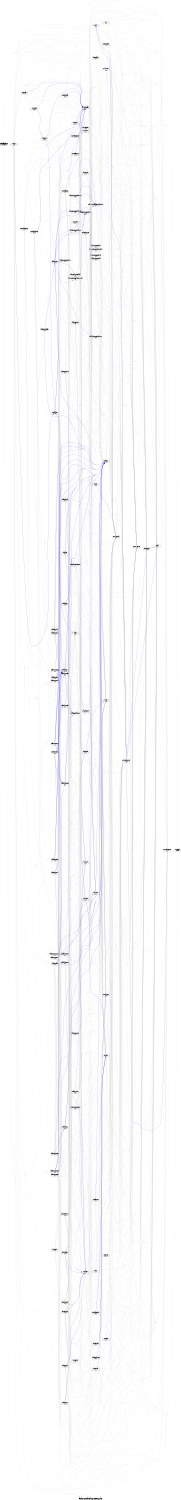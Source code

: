 digraph dependencies {
    label="\nPackage ti.sysbios.family.arp32 Dependency Graph";
    size="7.5,10";
    rankdir=LR;
    ranksep=".75";
    concentrate="true";
    node [fixedsize=true, width=1.5, style=filled, color=black];
    node [font=Helvetica, fontsize=12, fillcolor=lightgrey];
    ti_sysbios_family_arp32 [shape=record,label="ti.sysbios.family.arp32|2, 0, 0, 0", URL="package.rel.xml"];
    node [fontsize=10, fillcolor=white];

    edge [style=solid, color=blue]

    edge [style=solid, color=lightgrey]
    xdc [shape=record,label="xdc|1, 1, 1", URL="../../../../../../../../../../../rtree/install/trees/products/xdcprod/xdcprod-p53/product/Linux/xdctools_3_23_03_53/packages/xdc/package/package.rel.svg"];
    ti_sysbios_family_arp32 -> xdc;
    xdc_services_global [shape=record,label="xdc.services.global|1, 0, 0", URL="../../../../../../../../../../../rtree/install/trees/products/xdcprod/xdcprod-p53/product/Linux/xdctools_3_23_03_53/packages/xdc/services/global/package/package.rel.svg"];
    ti_sysbios_family_arp32 -> xdc_services_global;
    xdc_bld [shape=record,label="xdc.bld|1, 0, 2", URL="../../../../../../../../../../../rtree/install/trees/products/xdcprod/xdcprod-p53/product/Linux/xdctools_3_23_03_53/packages/xdc/bld/package/package.rel.svg"];
    ti_sysbios_family_arp32 -> xdc_bld;
    ti_targets [shape=record,label="ti.targets|1, 0, 3", URL="../../../../../../../../../../../rtree/install/trees/products/xdcprod/xdcprod-p53/product/Linux/xdctools_3_23_03_53/packages/ti/targets/package/package.rel.svg"];
    ti_sysbios_family_arp32 -> ti_targets;
    ti_targets_msp430 [shape=record,label="ti.targets.msp430|1, 0, 0", URL="../../../../../../../../../../../rtree/install/trees/products/xdcprod/xdcprod-p53/product/Linux/xdctools_3_23_03_53/packages/ti/targets/msp430/package/package.rel.svg"];
    ti_sysbios_family_arp32 -> ti_targets_msp430;
    ti_targets_msp430_elf [shape=record,label="ti.targets.msp430.elf|1, 0, 0", URL="../../../../../../../../../../../rtree/install/trees/products/xdcprod/xdcprod-p53/product/Linux/xdctools_3_23_03_53/packages/ti/targets/msp430/elf/package/package.rel.svg"];
    ti_sysbios_family_arp32 -> ti_targets_msp430_elf;
    ti_targets_arp32_elf [shape=record,label="ti.targets.arp32.elf|1, 0, 0", URL="../../../../../../../../../../../rtree/install/trees/products/xdcprod/xdcprod-p53/product/Linux/xdctools_3_23_03_53/packages/ti/targets/arp32/elf/package/package.rel.svg"];
    ti_sysbios_family_arp32 -> ti_targets_arp32_elf;
    ti_targets_elf [shape=record,label="ti.targets.elf|1, 0, 0", URL="../../../../../../../../../../../rtree/install/trees/products/xdcprod/xdcprod-p53/product/Linux/xdctools_3_23_03_53/packages/ti/targets/elf/package/package.rel.svg"];
    ti_sysbios_family_arp32 -> ti_targets_elf;
    ti_targets_arm [shape=record,label="ti.targets.arm|2, 0, 1, 0", URL="../../../../../../../../../../../rtree/install/trees/products/xdcprod/xdcprod-p53/product/Linux/xdctools_3_23_03_53/packages/ti/targets/arm/package/package.rel.svg"];
    ti_sysbios_family_arp32 -> ti_targets_arm;
    ti_targets_arm_elf [shape=record,label="ti.targets.arm.elf|1, 0, 0", URL="../../../../../../../../../../../rtree/install/trees/products/xdcprod/xdcprod-p53/product/Linux/xdctools_3_23_03_53/packages/ti/targets/arm/elf/package/package.rel.svg"];
    ti_sysbios_family_arp32 -> ti_targets_arm_elf;
    gnu_targets [shape=record,label="gnu.targets|1, 0, 1", URL="../../../../../../../../../../../rtree/install/trees/products/xdcprod/xdcprod-p53/product/Linux/xdctools_3_23_03_53/packages/gnu/targets/package/package.rel.svg"];
    ti_sysbios_family_arp32 -> gnu_targets;
    microsoft_targets [shape=record,label="microsoft.targets|1, 0, 2, 0", URL="../../../../../../../../../../../rtree/install/trees/products/xdcprod/xdcprod-p53/product/Linux/xdctools_3_23_03_53/packages/microsoft/targets/package/package.rel.svg"];
    ti_sysbios_family_arp32 -> microsoft_targets;
    gnu_targets_arm [shape=record,label="gnu.targets.arm|1, 0, 0, 0", URL="../../../../../../../../../../../rtree/install/trees/products/xdcprod/xdcprod-p53/product/Linux/xdctools_3_23_03_53/packages/gnu/targets/arm/package/package.rel.svg"];
    ti_sysbios_family_arp32 -> gnu_targets_arm;
    tisb_coverity_filters [shape=record,label="tisb.coverity.filters|1, 0, 0", URL="../../../../../../../../../../../toolsrc/library/toolsE16/packages/tisb/coverity/filters/package/package.rel.svg"];
    ti_sysbios_family_arp32 -> tisb_coverity_filters;
    tisb_misra_filters [shape=record,label="tisb.misra.filters|1, 0, 0", URL="../../../../../../../../../../../toolsrc/library/toolsE16/packages/tisb/misra/filters/package/package.rel.svg"];
    ti_sysbios_family_arp32 -> tisb_misra_filters;
    ti_sysbios [shape=record,label="ti.sysbios|2, 0, 0, 0", URL="../../../package/package.rel.svg"];
    ti_sysbios_family_arp32 -> ti_sysbios;
    ti_sysbios_build [shape=record,label="ti.sysbios.build|2, 0, 0, 0", URL="../../../build/package/package.rel.svg"];
    ti_sysbios_family_arp32 -> ti_sysbios_build;
    tisb_release_filters [shape=record,label="tisb.release.filters|1, 0, 0, 0", URL="../../../../../../../../../../../toolsrc/library/toolsE16/packages/tisb/release/filters/package/package.rel.svg"];
    ti_sysbios_family_arp32 -> tisb_release_filters;
    xdc_runtime [shape=record,label="xdc.runtime|2, 1, 0", URL="../../../../../../../../../../../rtree/install/trees/products/xdcprod/xdcprod-p53/product/Linux/xdctools_3_23_03_53/packages/xdc/runtime/package/package.rel.svg"];
    ti_sysbios_family_arp32 -> xdc_runtime;
    ti_sysbios_interfaces [shape=record,label="ti.sysbios.interfaces|2, 0, 0, 0", URL="../../../interfaces/package/package.rel.svg"];
    ti_sysbios_family_arp32 -> ti_sysbios_interfaces;
    xdc_services_intern_cmd [shape=record,label="xdc.services.intern.cmd|1, 0, 0, 0", URL="../../../../../../../../../../../rtree/install/trees/products/xdcprod/xdcprod-p53/product/Linux/xdctools_3_23_03_53/packages/xdc/services/intern/cmd/package/package.rel.svg"];
    ti_sysbios_family_arp32 -> xdc_services_intern_cmd;
    xdc_services_intern_xsr [shape=record,label="xdc.services.intern.xsr|1, 0, 0", URL="../../../../../../../../../../../rtree/install/trees/products/xdcprod/xdcprod-p53/product/Linux/xdctools_3_23_03_53/packages/xdc/services/intern/xsr/package/package.rel.svg"];
    ti_sysbios_family_arp32 -> xdc_services_intern_xsr;
    xdc_services_intern_gen [shape=record,label="xdc.services.intern.gen|1, 0, 0, 0", URL="../../../../../../../../../../../rtree/install/trees/products/xdcprod/xdcprod-p53/product/Linux/xdctools_3_23_03_53/packages/xdc/services/intern/gen/package/package.rel.svg"];
    ti_sysbios_family_arp32 -> xdc_services_intern_gen;
    xdc_shelf [shape=record,label="xdc.shelf|1, 0, 0", URL="../../../../../../../../../../../rtree/install/trees/products/xdcprod/xdcprod-p53/product/Linux/xdctools_3_23_03_53/packages/xdc/shelf/package/package.rel.svg"];
    ti_sysbios_family_arp32 -> xdc_shelf;
    xdc_services_spec [shape=record,label="xdc.services.spec|1, 0, 0, 0", URL="../../../../../../../../../../../rtree/install/trees/products/xdcprod/xdcprod-p53/product/Linux/xdctools_3_23_03_53/packages/xdc/services/spec/package/package.rel.svg"];
    ti_sysbios_family_arp32 -> xdc_services_spec;
    ti_targets_elf_arp32 [shape=record,label="ti.targets.elf.arp32|1, 0, 0", URL="../../../../../../../../../../../rtree/install/trees/products/xdcprod/xdcprod-p53/product/Linux/xdctools_3_23_03_53/packages/ti/targets/elf/arp32/package/package.rel.svg"];
    ti_sysbios_family_arp32 -> ti_targets_elf_arp32;
    ti_sysbios_knl [shape=record,label="ti.sysbios.knl|2, 0, 0, 0", URL="../../../knl/package/package.rel.svg"];
    ti_sysbios_family_arp32 -> ti_sysbios_knl;
    ti_sysbios_hal [shape=record,label="ti.sysbios.hal|2, 0, 0, 0", URL="../../../hal/package/package.rel.svg"];
    ti_sysbios_family_arp32 -> ti_sysbios_hal;

    edge [style=solid, color=blue]
    ti_sysbios_hal -> ti_sysbios_interfaces;
    ti_sysbios_family [shape=record,label="ti.sysbios.family|2, 0, 0, 0", URL="../../package/package.rel.svg"];
    ti_sysbios_hal -> ti_sysbios_family;

    edge [style=solid, color=lightgrey]

    edge [style=solid, color=blue]
    ti_sysbios_family -> ti_sysbios_interfaces;

    edge [style=solid, color=lightgrey]
    ti_sysbios_family -> xdc_services_global;
    ti_sysbios_family -> ti_targets;
    ti_sysbios_family -> ti_targets_msp430;
    ti_sysbios_family -> ti_targets_msp430_elf;
    ti_sysbios_family -> ti_targets_arp32_elf;
    ti_sysbios_family -> ti_targets_elf;
    ti_sysbios_family -> ti_targets_arm;
    ti_sysbios_family -> ti_targets_arm_elf;
    ti_sysbios_family -> gnu_targets;
    ti_sysbios_family -> microsoft_targets;
    ti_sysbios_family -> gnu_targets_arm;
    ti_sysbios_family -> tisb_coverity_filters;
    ti_sysbios_family -> tisb_misra_filters;
    ti_sysbios_family -> ti_sysbios;
    ti_sysbios_family_c64p [shape=record,label="ti.sysbios.family.c64p|2, 0, 0, 0", URL="../../c64p/package/package.rel.svg"];
    ti_sysbios_family -> ti_sysbios_family_c64p;
    ti_sysbios_family_c28 [shape=record,label="ti.sysbios.family.c28|2, 0, 0, 0", URL="../../c28/package/package.rel.svg"];
    ti_sysbios_family -> ti_sysbios_family_c28;
    ti_sysbios_family_arm [shape=record,label="ti.sysbios.family.arm|2, 0, 0, 0", URL="../../arm/package/package.rel.svg"];
    ti_sysbios_family -> ti_sysbios_family_arm;
    xdc_platform [shape=record,label="xdc.platform|1, 0, 1, 0", URL="../../../../../../../../../../../rtree/install/trees/products/xdcprod/xdcprod-p53/product/Linux/xdctools_3_23_03_53/packages/xdc/platform/package/package.rel.svg"];
    ti_sysbios_family -> xdc_platform;
    ti_catalog_arm [shape=record,label="ti.catalog.arm|1, 0, 1", URL="../../../../../../../../../../../rtree/install/trees/products/xdcprod/xdcprod-p53/product/Linux/xdctools_3_23_03_53/packages/ti/catalog/arm/package/package.rel.svg"];
    ti_sysbios_family -> ti_catalog_arm;
    ti_catalog_arm_cortexm4 [shape=record,label="ti.catalog.arm.cortexm4|1, 0, 0", URL="../../../../../../../../../../../rtree/install/trees/products/xdcprod/xdcprod-p53/product/Linux/xdctools_3_23_03_53/packages/ti/catalog/arm/cortexm4/package/package.rel.svg"];
    ti_sysbios_family -> ti_catalog_arm_cortexm4;
    ti_catalog_arm_cortexm3 [shape=record,label="ti.catalog.arm.cortexm3|1, 0, 0", URL="../../../../../../../../../../../rtree/install/trees/products/xdcprod/xdcprod-p53/product/Linux/xdctools_3_23_03_53/packages/ti/catalog/arm/cortexm3/package/package.rel.svg"];
    ti_sysbios_family -> ti_catalog_arm_cortexm3;
    ti_catalog_arm_nda [shape=record,label="ti.catalog.arm.nda|1, 0, 0, 0", URL="../../../../../../../../../../../rtree/install/trees/products/xdcprod/xdcprod-p53/product/Linux/xdctools_3_23_03_53/packages/ti/catalog/arm/nda/package/package.rel.svg"];
    ti_sysbios_family -> ti_catalog_arm_nda;
    ti_catalog_arm_cortexa8 [shape=record,label="ti.catalog.arm.cortexa8|1, 0, 0", URL="../../../../../../../../../../../rtree/install/trees/products/xdcprod/xdcprod-p53/product/Linux/xdctools_3_23_03_53/packages/ti/catalog/arm/cortexa8/package/package.rel.svg"];
    ti_sysbios_family -> ti_catalog_arm_cortexa8;
    ti_sysbios_family_msp430 [shape=record,label="ti.sysbios.family.msp430|1, 0, 0, 0", URL="../../msp430/package/package.rel.svg"];
    ti_sysbios_family -> ti_sysbios_family_msp430;
    ti_sysbios_family -> ti_sysbios_interfaces;
    ti_sysbios_family -> xdc_services_intern_cmd;
    ti_sysbios_family -> xdc_services_intern_xsr;
    ti_sysbios_family -> xdc_services_intern_gen;
    ti_sysbios_family -> xdc_shelf;
    ti_sysbios_family -> xdc_services_spec;

    edge [style=solid, color=blue]
    ti_sysbios_family_msp430 -> ti_sysbios_interfaces;

    edge [style=solid, color=lightgrey]

    edge [style=solid, color=blue]
    ti_catalog_arm_cortexa8 -> xdc_platform;
    ti_catalog_peripherals_hdvicp2 [shape=record,label="ti.catalog.peripherals.hdvicp2|", URL="../../../../../../../../../../../rtree/install/trees/products/xdcprod/xdcprod-p53/product/Linux/xdctools_3_23_03_53/packages/ti/catalog/peripherals/hdvicp2/package/package.rel.svg"];
    ti_catalog_arm_cortexa8 -> ti_catalog_peripherals_hdvicp2;

    edge [style=solid, color=lightgrey]
    ti_catalog_arm_cortexa8 -> xdc_services_global;
    ti_catalog_arm_cortexa8 -> ti_targets;
    ti_catalog_arm_cortexa8 -> gnu_targets;
    ti_catalog_arm_cortexa8 -> ti_targets_arm;
    ti_catalog_arm_cortexa8 -> ti_targets_elf;
    ti_catalog_arm_cortexa8 -> ti_targets_arp32_elf;
    ti_catalog_arm_cortexa8 -> ti_targets_arm_elf;
    ti_catalog_arm_cortexa8 -> gnu_targets_arm;
    ti_catalog_arm_cortexa8 -> microsoft_targets;
    ti_catalog [shape=record,label="ti.catalog|1, 0, 0", URL="../../../../../../../../../../../rtree/install/trees/products/xdcprod/xdcprod-p53/product/Linux/xdctools_3_23_03_53/packages/ti/catalog/package/package.rel.svg"];
    ti_catalog_arm_cortexa8 -> ti_catalog;
    ti_catalog_arm_cortexa8 -> xdc_platform;
    ti_catalog_arm_cortexa8 -> ti_catalog_peripherals_hdvicp2;
    ti_catalog_arm_cortexa8 -> xdc_shelf;
    ti_catalog_arm_cortexa8 -> xdc_services_spec;
    ti_catalog_arm_cortexa8 -> xdc_services_intern_cmd;
    ti_catalog_arm_cortexa8 -> xdc_services_intern_gen;
    ti_catalog_arm_cortexa8 -> xdc_services_intern_xsr;

    edge [style=solid, color=blue]

    edge [style=solid, color=lightgrey]
    ti_catalog -> xdc_services_global;
    ti_catalog -> ti_targets;
    ti_catalog -> gnu_targets;
    ti_catalog -> ti_targets_arm;
    ti_catalog -> ti_targets_elf;
    ti_catalog -> ti_targets_arp32_elf;
    ti_catalog -> ti_targets_arm_elf;
    ti_catalog -> gnu_targets_arm;
    ti_catalog -> microsoft_targets;
    ti_catalog -> xdc_platform;
    ti_catalog -> xdc_shelf;
    ti_catalog -> xdc_services_spec;
    ti_catalog -> xdc_services_intern_cmd;
    ti_catalog -> xdc_services_intern_gen;
    ti_catalog -> xdc_services_intern_xsr;

    edge [style=solid, color=blue]

    edge [style=solid, color=lightgrey]
    ti_catalog_peripherals_hdvicp2 -> xdc_services_global;
    ti_catalog_peripherals_hdvicp2 -> ti_targets;
    ti_catalog_peripherals_hdvicp2 -> gnu_targets;
    ti_catalog_peripherals_hdvicp2 -> ti_targets_arm;
    ti_catalog_peripherals_hdvicp2 -> ti_targets_elf;
    ti_catalog_peripherals_hdvicp2 -> ti_targets_arp32_elf;
    ti_catalog_peripherals_hdvicp2 -> ti_targets_arm_elf;
    ti_catalog_peripherals_hdvicp2 -> gnu_targets_arm;
    ti_catalog_peripherals_hdvicp2 -> microsoft_targets;
    ti_catalog_peripherals_hdvicp2 -> xdc_platform;
    ti_catalog_peripherals_hdvicp2 -> xdc_shelf;
    ti_catalog_peripherals_hdvicp2 -> xdc_services_spec;
    ti_catalog_peripherals_hdvicp2 -> xdc_services_intern_cmd;
    ti_catalog_peripherals_hdvicp2 -> xdc_services_intern_gen;
    ti_catalog_peripherals_hdvicp2 -> xdc_services_intern_xsr;

    edge [style=solid, color=blue]
    ti_catalog_arm_nda -> xdc_platform;

    edge [style=solid, color=lightgrey]
    ti_catalog_arm_nda -> xdc_services_global;
    ti_catalog_arm_nda -> ti_targets;
    ti_catalog_arm_nda -> gnu_targets;
    ti_catalog_arm_nda -> ti_targets_arm;
    ti_catalog_arm_nda -> ti_targets_elf;
    ti_catalog_arm_nda -> ti_targets_arp32_elf;
    ti_catalog_arm_nda -> ti_targets_arm_elf;
    ti_catalog_arm_nda -> gnu_targets_arm;
    ti_catalog_arm_nda -> microsoft_targets;
    ti_catalog_arm_nda -> ti_catalog;
    ti_catalog_arm_nda -> xdc_platform;
    ti_catalog_arm_nda -> xdc_shelf;
    ti_catalog_arm_nda -> xdc_services_spec;
    ti_catalog_arm_nda -> xdc_services_intern_cmd;
    ti_catalog_arm_nda -> xdc_services_intern_gen;
    ti_catalog_arm_nda -> xdc_services_intern_xsr;

    edge [style=solid, color=blue]
    ti_catalog_arm_cortexm3 -> xdc_platform;
    ti_catalog_arm_cortexm3 -> ti_catalog_peripherals_hdvicp2;

    edge [style=solid, color=lightgrey]
    ti_catalog_arm_cortexm3 -> xdc_services_global;
    ti_catalog_arm_cortexm3 -> ti_targets;
    ti_catalog_arm_cortexm3 -> gnu_targets;
    ti_catalog_arm_cortexm3 -> ti_targets_arm;
    ti_catalog_arm_cortexm3 -> ti_targets_elf;
    ti_catalog_arm_cortexm3 -> ti_targets_arp32_elf;
    ti_catalog_arm_cortexm3 -> ti_targets_arm_elf;
    ti_catalog_arm_cortexm3 -> gnu_targets_arm;
    ti_catalog_arm_cortexm3 -> microsoft_targets;
    ti_catalog_arm_cortexm3 -> ti_catalog;
    ti_catalog_arm_cortexm3 -> xdc_platform;
    ti_catalog_arm_cortexm3 -> ti_catalog_peripherals_hdvicp2;
    ti_catalog_arm_peripherals_timers [shape=record,label="ti.catalog.arm.peripherals.timers|", URL="../../../../../../../../../../../rtree/install/trees/products/xdcprod/xdcprod-p53/product/Linux/xdctools_3_23_03_53/packages/ti/catalog/arm/peripherals/timers/package/package.rel.svg"];
    ti_catalog_arm_cortexm3 -> ti_catalog_arm_peripherals_timers;
    ti_catalog_arm_cortexm3 -> xdc_shelf;
    ti_catalog_arm_cortexm3 -> xdc_services_spec;
    ti_catalog_arm_cortexm3 -> xdc_services_intern_cmd;
    ti_catalog_arm_cortexm3 -> xdc_services_intern_gen;
    ti_catalog_arm_cortexm3 -> xdc_services_intern_xsr;

    edge [style=solid, color=blue]

    edge [style=solid, color=lightgrey]
    ti_catalog_arm_peripherals_timers -> xdc_services_global;
    ti_catalog_arm_peripherals_timers -> ti_targets;
    ti_catalog_arm_peripherals_timers -> gnu_targets;
    ti_catalog_arm_peripherals_timers -> ti_targets_arm;
    ti_catalog_arm_peripherals_timers -> ti_targets_elf;
    ti_catalog_arm_peripherals_timers -> ti_targets_arp32_elf;
    ti_catalog_arm_peripherals_timers -> ti_targets_arm_elf;
    ti_catalog_arm_peripherals_timers -> gnu_targets_arm;
    ti_catalog_arm_peripherals_timers -> microsoft_targets;
    ti_catalog_arm_peripherals_timers -> xdc_platform;
    ti_catalog_arm_peripherals_timers -> xdc_shelf;
    ti_catalog_arm_peripherals_timers -> xdc_services_spec;
    ti_catalog_arm_peripherals_timers -> xdc_services_intern_cmd;
    ti_catalog_arm_peripherals_timers -> xdc_services_intern_gen;
    ti_catalog_arm_peripherals_timers -> xdc_services_intern_xsr;

    edge [style=solid, color=blue]

    edge [style=solid, color=lightgrey]
    ti_catalog_arm_cortexm4 -> xdc_services_global;
    ti_catalog_arm_cortexm4 -> ti_targets;
    ti_catalog_arm_cortexm4 -> gnu_targets;
    ti_catalog_arm_cortexm4 -> ti_targets_arm;
    ti_catalog_arm_cortexm4 -> ti_targets_elf;
    ti_catalog_arm_cortexm4 -> ti_targets_arp32_elf;
    ti_catalog_arm_cortexm4 -> ti_targets_arm_elf;
    ti_catalog_arm_cortexm4 -> gnu_targets_arm;
    ti_catalog_arm_cortexm4 -> microsoft_targets;
    ti_catalog_arm_cortexm4 -> ti_catalog;
    ti_catalog_arm_cortexm4 -> xdc_platform;
    ti_catalog_arm_cortexm4 -> ti_catalog_peripherals_hdvicp2;
    ti_catalog_arm_cortexm4 -> xdc_shelf;
    ti_catalog_arm_cortexm4 -> xdc_services_spec;
    ti_catalog_arm_cortexm4 -> xdc_services_intern_cmd;
    ti_catalog_arm_cortexm4 -> xdc_services_intern_gen;
    ti_catalog_arm_cortexm4 -> xdc_services_intern_xsr;

    edge [style=solid, color=blue]
    ti_catalog_arm -> xdc_platform;
    ti_catalog_arm -> ti_catalog_arm_peripherals_timers;

    edge [style=solid, color=lightgrey]
    ti_catalog_arm -> xdc_services_global;
    ti_catalog_arm -> ti_targets;
    ti_catalog_arm -> gnu_targets;
    ti_catalog_arm -> ti_targets_arm;
    ti_catalog_arm -> ti_targets_elf;
    ti_catalog_arm -> ti_targets_arp32_elf;
    ti_catalog_arm -> ti_targets_arm_elf;
    ti_catalog_arm -> gnu_targets_arm;
    ti_catalog_arm -> microsoft_targets;
    ti_catalog_arm -> ti_catalog;
    ti_catalog_arm -> xdc_platform;
    ti_catalog_arm -> ti_catalog_arm_peripherals_timers;
    ti_catalog_arm -> xdc_shelf;
    ti_catalog_arm -> xdc_services_spec;
    ti_catalog_arm -> xdc_services_intern_cmd;
    ti_catalog_arm -> xdc_services_intern_gen;
    ti_catalog_arm -> xdc_services_intern_xsr;

    edge [style=solid, color=blue]

    edge [style=solid, color=lightgrey]
    xdc_utils_tconf [shape=record,label="xdc.utils.tconf|not found"style=rounded, ];
    xdc_platform -> xdc_utils_tconf;
    xdc_platform -> xdc_services_global;
    xdc_platform -> xdc_shelf;
    xdc_platform -> xdc_services_intern_cmd;
    xdc_platform -> xdc_services_intern_gen;
    xdc_platform -> xdc_services_intern_xsr;
    xdc_platform -> xdc_services_spec;

    edge [style=solid, color=blue]

    edge [style=solid, color=lightgrey]

    edge [style=solid, color=blue]
    ti_sysbios_family_arm -> ti_sysbios_interfaces;

    edge [style=solid, color=lightgrey]
    ti_sysbios_family_arm -> xdc_services_global;
    ti_sysbios_family_arm -> ti_targets;
    ti_sysbios_family_arm -> ti_targets_msp430;
    ti_sysbios_family_arm -> ti_targets_msp430_elf;
    ti_sysbios_family_arm -> ti_targets_arp32_elf;
    ti_sysbios_family_arm -> ti_targets_elf;
    ti_sysbios_family_arm -> ti_targets_arm;
    ti_sysbios_family_arm -> ti_targets_arm_elf;
    ti_sysbios_family_arm -> gnu_targets;
    ti_sysbios_family_arm -> microsoft_targets;
    ti_sysbios_family_arm -> gnu_targets_arm;
    ti_sysbios_family_arm -> tisb_coverity_filters;
    ti_sysbios_family_arm -> tisb_misra_filters;
    ti_sysbios_family_arm -> ti_sysbios;
    ti_sysbios_family_arm -> ti_sysbios_build;
    ti_sysbios_family_arm -> tisb_release_filters;
    ti_sysbios_family_arm -> ti_sysbios_interfaces;
    ti_sysbios_family_arm -> xdc_services_intern_cmd;
    ti_sysbios_family_arm -> xdc_services_intern_xsr;
    ti_sysbios_family_arm -> xdc_services_intern_gen;
    ti_sysbios_family_arm -> xdc_shelf;
    ti_sysbios_family_arm -> xdc_services_spec;
    ti_sysbios_family_arm -> xdc_runtime;
    ti_sysbios_family_arm -> ti_sysbios_knl;
    ti_sysbios_family_arm -> ti_sysbios_hal;

    edge [style=solid, color=blue]
    ti_sysbios_family_c28 -> ti_sysbios_interfaces;

    edge [style=solid, color=lightgrey]
    ti_sysbios_family_c28 -> xdc_services_global;
    ti_sysbios_family_c28 -> ti_targets;
    ti_sysbios_family_c28 -> ti_targets_msp430;
    ti_sysbios_family_c28 -> ti_targets_msp430_elf;
    ti_sysbios_family_c28 -> ti_targets_arp32_elf;
    ti_sysbios_family_c28 -> ti_targets_elf;
    ti_sysbios_family_c28 -> ti_targets_arm;
    ti_sysbios_family_c28 -> ti_targets_arm_elf;
    ti_sysbios_family_c28 -> gnu_targets;
    ti_sysbios_family_c28 -> microsoft_targets;
    ti_sysbios_family_c28 -> gnu_targets_arm;
    ti_sysbios_family_c28 -> tisb_coverity_filters;
    ti_sysbios_family_c28 -> tisb_misra_filters;
    ti_sysbios_family_c28 -> ti_sysbios;
    ti_sysbios_family_c28 -> ti_sysbios_build;
    ti_sysbios_family_c28 -> tisb_release_filters;
    ti_sysbios_family_c28 -> xdc_runtime;
    ti_sysbios_family_c28 -> ti_sysbios_interfaces;
    ti_sysbios_family_c28 -> xdc_services_intern_cmd;
    ti_sysbios_family_c28 -> xdc_services_intern_xsr;
    ti_sysbios_family_c28 -> xdc_services_intern_gen;
    ti_sysbios_family_c28 -> xdc_shelf;
    ti_sysbios_family_c28 -> xdc_services_spec;
    ti_sysbios_family_c28 -> ti_sysbios_knl;
    ti_sysbios_family_c28 -> ti_sysbios_hal;

    edge [style=solid, color=blue]
    ti_sysbios_family_c64p -> ti_sysbios_interfaces;

    edge [style=solid, color=lightgrey]

    edge [style=solid, color=blue]
    ti_sysbios_knl -> ti_sysbios_interfaces;
    ti_sysbios_knl -> ti_sysbios_family;

    edge [style=solid, color=lightgrey]

    edge [style=solid, color=blue]

    edge [style=solid, color=lightgrey]
    ti_targets_elf_arp32 -> xdc_services_global;
    ti_targets_elf_arp32 -> ti_targets;
    ti_targets_elf_arp32 -> xdc_shelf;
    ti_targets_elf_arp32 -> xdc_services_spec;
    ti_targets_elf_arp32 -> xdc_services_intern_cmd;
    ti_targets_elf_arp32 -> xdc_services_intern_gen;
    ti_targets_elf_arp32 -> xdc_services_intern_xsr;

    edge [style=solid, color=blue]
    xdc_services_spec -> xdc_shelf;

    edge [style=solid, color=lightgrey]
    xdc_services_spec -> xdc_utils_tconf;
    xdc_services_spec -> xdc_services_global;
    xdc_services_spec -> xdc_shelf;
    xdc_services_spec -> xdc_services_intern_cmd;
    xdc_services_spec -> xdc_services_intern_gen;
    xdc_services_spec -> xdc_services_intern_xsr;

    edge [style=solid, color=blue]

    edge [style=solid, color=lightgrey]
    xdc_shelf -> xdc_utils_tconf;
    xdc_shelf -> xdc_services_global;
    xdc_shelf -> xdc_services_intern_cmd;
    xdc_shelf -> xdc_services_intern_gen;
    xdc_shelf -> xdc_services_intern_xsr;
    xdc_shelf -> xdc_services_spec;

    edge [style=solid, color=blue]
    xdc_services_intern_gen -> xdc_shelf;
    xdc_services_intern_gen -> xdc_services_spec;
    xdc_services_intern_gen -> xdc_services_global;
    xdc_services_intern_gen -> xdc_services_intern_xsr;

    edge [style=solid, color=lightgrey]
    xdc_services_intern_gen -> xdc_utils_tconf;
    xdc_services_intern_gen -> xdc_services_global;
    xdc_services_intern_gen -> xdc_shelf;
    xdc_services_intern_gen -> xdc_services_intern_cmd;
    xdc_services_intern_gen -> xdc_services_intern_xsr;
    xdc_services_intern_gen -> xdc_services_spec;

    edge [style=solid, color=blue]
    xdc_services_intern_xsr -> xdc_services_global;

    edge [style=solid, color=lightgrey]
    xdc_services_intern_xsr -> xdc_utils_tconf;
    xdc_services_intern_xsr -> xdc_services_global;
    xdc_services_intern_xsr -> xdc_shelf;
    xdc_services_intern_xsr -> xdc_services_intern_cmd;
    xdc_services_intern_xsr -> xdc_services_intern_gen;
    xdc_services_intern_xsr -> xdc_services_spec;

    edge [style=solid, color=blue]
    xdc_services_intern_cmd -> xdc_shelf;
    xdc_services_intern_cmd -> xdc_services_spec;
    xdc_services_intern_cmd -> xdc_services_global;
    xdc_services_intern_cmd -> xdc_services_intern_gen;

    edge [style=solid, color=lightgrey]
    xdc_services_intern_cmd -> xdc_utils_tconf;
    xdc_services_intern_cmd -> xdc_services_global;
    xdc_services_intern_cmd -> xdc_shelf;
    xdc_services_intern_cmd -> xdc_services_intern_gen;
    xdc_services_intern_cmd -> xdc_services_intern_xsr;
    xdc_services_intern_cmd -> xdc_services_spec;

    edge [style=solid, color=blue]

    edge [style=solid, color=lightgrey]

    edge [style=solid, color=blue]

    edge [style=solid, color=lightgrey]
    xdc_runtime -> xdc_utils_tconf;
    xdc_runtime -> xdc_services_global;
    xdc_rov [shape=record,label="xdc.rov|1, 0, 0", URL="../../../../../../../../../../../rtree/install/trees/products/xdcprod/xdcprod-p53/product/Linux/xdctools_3_23_03_53/packages/xdc/rov/package/package.rel.svg"];
    xdc_runtime -> xdc_rov;
    xdc_runtime -> xdc_shelf;
    xdc_runtime -> xdc_services_intern_cmd;
    xdc_runtime -> xdc_services_intern_gen;
    xdc_runtime -> xdc_services_intern_xsr;
    xdc_runtime -> xdc_services_spec;

    edge [style=solid, color=blue]

    edge [style=solid, color=lightgrey]
    xdc_rov -> xdc_utils_tconf;
    xdc_rov -> xdc_services_global;
    xdc_rov -> gnu_targets;
    xdc_rov -> microsoft_targets;
    xdc_rov -> xdc_shelf;
    xdc_rov -> xdc_services_intern_cmd;
    xdc_rov -> xdc_services_intern_gen;
    xdc_rov -> xdc_services_intern_xsr;
    xdc_rov -> xdc_services_spec;

    edge [style=solid, color=blue]

    edge [style=solid, color=lightgrey]
    tisb_release_filters -> xdc_services_global;
    tisb_release_filters -> xdc_services_intern_cmd;
    tisb_release_filters -> xdc_shelf;
    tisb_release_filters -> xdc_services_spec;
    tisb_release_filters -> xdc_services_intern_xsr;
    tisb_release_filters -> xdc_services_intern_gen;

    edge [style=solid, color=blue]

    edge [style=solid, color=lightgrey]
    ti_sysbios_build -> xdc_services_global;
    ti_sysbios_build -> ti_targets;
    ti_sysbios_build -> ti_targets_msp430;
    ti_sysbios_build -> ti_targets_msp430_elf;
    ti_sysbios_build -> ti_targets_arp32_elf;
    ti_sysbios_build -> ti_targets_elf;
    ti_sysbios_build -> ti_targets_arm;
    ti_sysbios_build -> ti_targets_arm_elf;
    ti_sysbios_build -> gnu_targets;
    ti_sysbios_build -> microsoft_targets;
    ti_sysbios_build -> gnu_targets_arm;
    ti_sysbios_build -> tisb_coverity_filters;
    ti_sysbios_build -> tisb_misra_filters;
    ti_sysbios_build -> ti_sysbios;
    ti_sysbios_build -> xdc_services_intern_cmd;
    ti_sysbios_build -> xdc_services_intern_xsr;
    ti_sysbios_build -> xdc_services_intern_gen;
    ti_sysbios_build -> xdc_shelf;
    ti_sysbios_build -> xdc_services_spec;

    edge [style=solid, color=blue]
    ti_sysbios -> ti_sysbios_family;

    edge [style=solid, color=lightgrey]
    ti_sysbios -> xdc_services_global;
    ti_sysbios -> ti_targets;
    ti_sysbios -> ti_targets_msp430;
    ti_sysbios -> ti_targets_msp430_elf;
    ti_sysbios -> ti_targets_arp32_elf;
    ti_sysbios -> ti_targets_elf;
    ti_sysbios -> ti_targets_arm;
    ti_sysbios -> ti_targets_arm_elf;
    ti_sysbios -> gnu_targets;
    ti_sysbios -> microsoft_targets;
    ti_sysbios -> gnu_targets_arm;
    ti_sysbios -> tisb_coverity_filters;
    ti_sysbios -> tisb_misra_filters;
    ti_sysbios -> ti_sysbios_build;
    ti_sysbios -> tisb_release_filters;
    ti_sysbios -> xdc_services_intern_cmd;
    ti_sysbios -> xdc_services_intern_xsr;
    ti_sysbios -> xdc_services_intern_gen;
    ti_sysbios -> xdc_shelf;
    ti_sysbios -> xdc_services_spec;
    ti_sysbios -> xdc_runtime;
    ti_sysbios -> ti_targets_elf_arp32;
    ti_catalog_c2800 [shape=record,label="ti.catalog.c2800|1, 0, 0, 0", URL="../../../../../../../../../../../rtree/install/trees/products/xdcprod/xdcprod-p53/product/Linux/xdctools_3_23_03_53/packages/ti/catalog/c2800/package/package.rel.svg"];
    ti_sysbios -> ti_catalog_c2800;
    ti_catalog_c2800_init [shape=record,label="ti.catalog.c2800.init|1, 0, 0", URL="../../../../../../../../../../../rtree/install/trees/products/xdcprod/xdcprod-p53/product/Linux/xdctools_3_23_03_53/packages/ti/catalog/c2800/init/package/package.rel.svg"];
    ti_sysbios -> ti_catalog_c2800_init;
    ti_platforms_ezdsp28235 [shape=record,label="ti.platforms.ezdsp28235|1, 0, 0", URL="../../../../../../../../../../../rtree/install/trees/products/xdcprod/xdcprod-p53/product/Linux/xdctools_3_23_03_53/packages/ti/platforms/ezdsp28235/package/package.rel.svg"];
    ti_sysbios -> ti_platforms_ezdsp28235;
    ti_targets_rts2800 [shape=record,label="ti.targets.rts2800|1, 0, 0, 0", URL="../../../../../../../../../../../rtree/install/trees/products/xdcprod/xdcprod-p53/product/Linux/xdctools_3_23_03_53/packages/ti/targets/rts2800/package/package.rel.svg"];
    ti_sysbios -> ti_targets_rts2800;
    xdc_cfg [shape=record,label="xdc.cfg|1, 0, 2, 0", URL="../../../../../../../../../../../rtree/install/trees/products/xdcprod/xdcprod-p53/product/Linux/xdctools_3_23_03_53/packages/xdc/cfg/package/package.rel.svg"];
    ti_sysbios -> xdc_cfg;
    ti_sysbios -> xdc_platform;
    ti_sysbios -> xdc_rov;
    xdc_runtime_knl [shape=record,label="xdc.runtime.knl|1, 0, 0", URL="../../../../../../../../../../../rtree/install/trees/products/xdcprod/xdcprod-p53/product/Linux/xdctools_3_23_03_53/packages/xdc/runtime/knl/package/package.rel.svg"];
    ti_sysbios -> xdc_runtime_knl;
    xdc_services_getset [shape=record,label="xdc.services.getset|1, 0, 0", URL="../../../../../../../../../../../rtree/install/trees/products/xdcprod/xdcprod-p53/product/Linux/xdctools_3_23_03_53/packages/xdc/services/getset/package/package.rel.svg"];
    ti_sysbios -> xdc_services_getset;
    xdc_services_io [shape=record,label="xdc.services.io|1, 0, 0", URL="../../../../../../../../../../../rtree/install/trees/products/xdcprod/xdcprod-p53/product/Linux/xdctools_3_23_03_53/packages/xdc/services/io/package/package.rel.svg"];
    ti_sysbios -> xdc_services_io;
    ti_platforms_ezdsp28335 [shape=record,label="ti.platforms.ezdsp28335|1, 0, 0", URL="../../../../../../../../../../../rtree/install/trees/products/xdcprod/xdcprod-p53/product/Linux/xdctools_3_23_03_53/packages/ti/platforms/ezdsp28335/package/package.rel.svg"];
    ti_sysbios -> ti_platforms_ezdsp28335;
    ti_catalog_c6000 [shape=record,label="ti.catalog.c6000|1, 0, 0, 0", URL="../../../../../../../../../../../rtree/install/trees/products/xdcprod/xdcprod-p53/product/Linux/xdctools_3_23_03_53/packages/ti/catalog/c6000/package/package.rel.svg"];
    ti_sysbios -> ti_catalog_c6000;
    ti_platforms_dsk6416 [shape=record,label="ti.platforms.dsk6416|1, 0, 0", URL="../../../../../../../../../../../rtree/install/trees/products/xdcprod/xdcprod-p53/product/Linux/xdctools_3_23_03_53/packages/ti/platforms/dsk6416/package/package.rel.svg"];
    ti_sysbios -> ti_platforms_dsk6416;
    ti_targets_rts6000 [shape=record,label="ti.targets.rts6000|1, 0, 0, 0", URL="../../../../../../../../../../../rtree/install/trees/products/xdcprod/xdcprod-p53/product/Linux/xdctools_3_23_03_53/packages/ti/targets/rts6000/package/package.rel.svg"];
    ti_sysbios -> ti_targets_rts6000;
    ti_platforms_evmDM6446 [shape=record,label="ti.platforms.evmDM6446|1, 0, 0, 1", URL="../../../../../../../../../../../rtree/install/trees/products/xdcprod/xdcprod-p53/product/Linux/xdctools_3_23_03_53/packages/ti/platforms/evmDM6446/package/package.rel.svg"];
    ti_sysbios -> ti_platforms_evmDM6446;
    ti_platforms_evmDM6437 [shape=record,label="ti.platforms.evmDM6437|1, 0, 0", URL="../../../../../../../../../../../rtree/install/trees/products/xdcprod/xdcprod-p53/product/Linux/xdctools_3_23_03_53/packages/ti/platforms/evmDM6437/package/package.rel.svg"];
    ti_sysbios -> ti_platforms_evmDM6437;
    ti_platforms_evm6748 [shape=record,label="ti.platforms.evm6748|1, 0, 0", URL="../../../../../../../../../../../rtree/install/trees/products/xdcprod/xdcprod-p53/product/Linux/xdctools_3_23_03_53/packages/ti/platforms/evm6748/package/package.rel.svg"];
    ti_sysbios -> ti_platforms_evm6748;
    ti_catalog_msp430 [shape=record,label="ti.catalog.msp430|1, 0, 0", URL="../../../../../../../../../../../rtree/install/trees/products/xdcprod/xdcprod-p53/product/Linux/xdctools_3_23_03_53/packages/ti/catalog/msp430/package/package.rel.svg"];
    ti_sysbios -> ti_catalog_msp430;
    ti_catalog_msp430_init [shape=record,label="ti.catalog.msp430.init|1, 0, 0", URL="../../../../../../../../../../../rtree/install/trees/products/xdcprod/xdcprod-p53/product/Linux/xdctools_3_23_03_53/packages/ti/catalog/msp430/init/package/package.rel.svg"];
    ti_sysbios -> ti_catalog_msp430_init;
    ti_catalog_msp430_peripherals_adc [shape=record,label="ti.catalog.msp430.peripherals.adc|1, 0, 0", URL="../../../../../../../../../../../rtree/install/trees/products/xdcprod/xdcprod-p53/product/Linux/xdctools_3_23_03_53/packages/ti/catalog/msp430/peripherals/adc/package/package.rel.svg"];
    ti_sysbios -> ti_catalog_msp430_peripherals_adc;
    ti_catalog_msp430_peripherals_clock [shape=record,label="ti.catalog.msp430.peripherals.clock|1, 0, 0", URL="../../../../../../../../../../../rtree/install/trees/products/xdcprod/xdcprod-p53/product/Linux/xdctools_3_23_03_53/packages/ti/catalog/msp430/peripherals/clock/package/package.rel.svg"];
    ti_sysbios -> ti_catalog_msp430_peripherals_clock;
    ti_catalog_msp430_peripherals_communication [shape=record,label="ti.catalog.msp430.peripherals.communication|1, 0, 0", URL="../../../../../../../../../../../rtree/install/trees/products/xdcprod/xdcprod-p53/product/Linux/xdctools_3_23_03_53/packages/ti/catalog/msp430/peripherals/communication/package/package.rel.svg"];
    ti_sysbios -> ti_catalog_msp430_peripherals_communication;
    ti_catalog_msp430_peripherals_comparator [shape=record,label="ti.catalog.msp430.peripherals.comparator|1, 0, 0", URL="../../../../../../../../../../../rtree/install/trees/products/xdcprod/xdcprod-p53/product/Linux/xdctools_3_23_03_53/packages/ti/catalog/msp430/peripherals/comparator/package/package.rel.svg"];
    ti_sysbios -> ti_catalog_msp430_peripherals_comparator;
    ti_catalog_msp430_peripherals_dac [shape=record,label="ti.catalog.msp430.peripherals.dac|1, 0, 0", URL="../../../../../../../../../../../rtree/install/trees/products/xdcprod/xdcprod-p53/product/Linux/xdctools_3_23_03_53/packages/ti/catalog/msp430/peripherals/dac/package/package.rel.svg"];
    ti_sysbios -> ti_catalog_msp430_peripherals_dac;
    ti_catalog_msp430_peripherals_gpio [shape=record,label="ti.catalog.msp430.peripherals.gpio|1, 0, 0", URL="../../../../../../../../../../../rtree/install/trees/products/xdcprod/xdcprod-p53/product/Linux/xdctools_3_23_03_53/packages/ti/catalog/msp430/peripherals/gpio/package/package.rel.svg"];
    ti_sysbios -> ti_catalog_msp430_peripherals_gpio;
    ti_catalog_msp430_peripherals_memory [shape=record,label="ti.catalog.msp430.peripherals.memory|1, 0, 0", URL="../../../../../../../../../../../rtree/install/trees/products/xdcprod/xdcprod-p53/product/Linux/xdctools_3_23_03_53/packages/ti/catalog/msp430/peripherals/memory/package/package.rel.svg"];
    ti_sysbios -> ti_catalog_msp430_peripherals_memory;
    ti_catalog_msp430_peripherals_oa [shape=record,label="ti.catalog.msp430.peripherals.oa|1, 0, 0", URL="../../../../../../../../../../../rtree/install/trees/products/xdcprod/xdcprod-p53/product/Linux/xdctools_3_23_03_53/packages/ti/catalog/msp430/peripherals/oa/package/package.rel.svg"];
    ti_sysbios -> ti_catalog_msp430_peripherals_oa;
    ti_catalog_msp430_peripherals_special_function [shape=record,label="ti.catalog.msp430.peripherals.special_function|1, 0, 0", URL="../../../../../../../../../../../rtree/install/trees/products/xdcprod/xdcprod-p53/product/Linux/xdctools_3_23_03_53/packages/ti/catalog/msp430/peripherals/special_function/package/package.rel.svg"];
    ti_sysbios -> ti_catalog_msp430_peripherals_special_function;
    ti_catalog_msp430_peripherals_svs [shape=record,label="ti.catalog.msp430.peripherals.svs|1, 0, 0", URL="../../../../../../../../../../../rtree/install/trees/products/xdcprod/xdcprod-p53/product/Linux/xdctools_3_23_03_53/packages/ti/catalog/msp430/peripherals/svs/package/package.rel.svg"];
    ti_sysbios -> ti_catalog_msp430_peripherals_svs;
    ti_catalog_msp430_peripherals_timer [shape=record,label="ti.catalog.msp430.peripherals.timer|1, 0, 0", URL="../../../../../../../../../../../rtree/install/trees/products/xdcprod/xdcprod-p53/product/Linux/xdctools_3_23_03_53/packages/ti/catalog/msp430/peripherals/timer/package/package.rel.svg"];
    ti_sysbios -> ti_catalog_msp430_peripherals_timer;
    ti_catalog_msp430_peripherals_watchdog [shape=record,label="ti.catalog.msp430.peripherals.watchdog|1, 0, 0", URL="../../../../../../../../../../../rtree/install/trees/products/xdcprod/xdcprod-p53/product/Linux/xdctools_3_23_03_53/packages/ti/catalog/msp430/peripherals/watchdog/package/package.rel.svg"];
    ti_sysbios -> ti_catalog_msp430_peripherals_watchdog;
    ti_platforms_exp430F5438 [shape=record,label="ti.platforms.exp430F5438|1, 0, 0, 0", URL="../../../../../../../../../../../rtree/install/trees/products/xdcprod/xdcprod-p53/product/Linux/xdctools_3_23_03_53/packages/ti/platforms/exp430F5438/package/package.rel.svg"];
    ti_sysbios -> ti_platforms_exp430F5438;
    ti_targets_msp430_rts430 [shape=record,label="ti.targets.msp430.rts430|1, 0, 0", URL="../../../../../../../../../../../rtree/install/trees/products/xdcprod/xdcprod-p53/product/Linux/xdctools_3_23_03_53/packages/ti/targets/msp430/rts430/package/package.rel.svg"];
    ti_sysbios -> ti_targets_msp430_rts430;
    ti_platforms_evm6472 [shape=record,label="ti.platforms.evm6472|1, 0, 0", URL="../../../../../../../../../../../rtree/install/trees/products/xdcprod/xdcprod-p53/product/Linux/xdctools_3_23_03_53/packages/ti/platforms/evm6472/package/package.rel.svg"];
    ti_sysbios -> ti_platforms_evm6472;
    ti_catalog_arm_cortexa9 [shape=record,label="ti.catalog.arm.cortexa9|1, 0, 0", URL="../../../../../../../../../../../rtree/install/trees/products/xdcprod/xdcprod-p53/product/Linux/xdctools_3_23_03_53/packages/ti/catalog/arm/cortexa9/package/package.rel.svg"];
    ti_sysbios -> ti_catalog_arm_cortexa9;
    ti_sysbios -> ti_catalog_arm_cortexm3;
    ti_platforms_sdp4430 [shape=record,label="ti.platforms.sdp4430|1, 0, 0, 0", URL="../../../../../../../../../../../rtree/install/trees/products/xdcprod/xdcprod-p53/product/Linux/xdctools_3_23_03_53/packages/ti/platforms/sdp4430/package/package.rel.svg"];
    ti_sysbios -> ti_platforms_sdp4430;
    ti_platforms_evm6670 [shape=record,label="ti.platforms.evm6670|1, 0, 0, 0", URL="../../../../../../../../../../../rtree/install/trees/products/xdcprod/xdcprod-p53/product/Linux/xdctools_3_23_03_53/packages/ti/platforms/evm6670/package/package.rel.svg"];
    ti_sysbios -> ti_platforms_evm6670;
    ti_catalog_arp32 [shape=record,label="ti.catalog.arp32|1, 0, 0, 0", URL="../../../../../../../../../../../rtree/install/trees/products/xdcprod/xdcprod-p53/product/Linux/xdctools_3_23_03_53/packages/ti/catalog/arp32/package/package.rel.svg"];
    ti_sysbios -> ti_catalog_arp32;
    ti_platforms_simArctic [shape=record,label="ti.platforms.simArctic|1, 0, 0", URL="../../../../../../../../../../../rtree/install/trees/products/xdcprod/xdcprod-p53/product/Linux/xdctools_3_23_03_53/packages/ti/platforms/simArctic/package/package.rel.svg"];
    ti_sysbios -> ti_platforms_simArctic;
    ti_targets_arp32_rts [shape=record,label="ti.targets.arp32.rts|1, 0, 0, 0", URL="../../../../../../../../../../../rtree/install/trees/products/xdcprod/xdcprod-p53/product/Linux/xdctools_3_23_03_53/packages/ti/targets/arp32/rts/package/package.rel.svg"];
    ti_sysbios -> ti_targets_arp32_rts;
    ti_sysbios -> ti_catalog_arm;
    ti_platforms_expOMAPL138 [shape=record,label="ti.platforms.expOMAPL138|1, 0, 0", URL="../../../../../../../../../../../rtree/install/trees/products/xdcprod/xdcprod-p53/product/Linux/xdctools_3_23_03_53/packages/ti/platforms/expOMAPL138/package/package.rel.svg"];
    ti_sysbios -> ti_platforms_expOMAPL138;
    ti_targets_arm_rtsarm [shape=record,label="ti.targets.arm.rtsarm|1, 0, 0, 0", URL="../../../../../../../../../../../rtree/install/trees/products/xdcprod/xdcprod-p53/product/Linux/xdctools_3_23_03_53/packages/ti/targets/arm/rtsarm/package/package.rel.svg"];
    ti_sysbios -> ti_targets_arm_rtsarm;
    ti_sysbios -> ti_catalog_arm_cortexa8;
    ti_platforms_evmTI814X [shape=record,label="ti.platforms.evmTI814X|1, 0, 0", URL="../../../../../../../../../../../rtree/install/trees/products/xdcprod/xdcprod-p53/product/Linux/xdctools_3_23_03_53/packages/ti/platforms/evmTI814X/package/package.rel.svg"];
    ti_sysbios -> ti_platforms_evmTI814X;
    ti_platforms_evmAM3359 [shape=record,label="ti.platforms.evmAM3359|1, 0, 0", URL="../../../../../../../../../../../rtree/install/trees/products/xdcprod/xdcprod-p53/product/Linux/xdctools_3_23_03_53/packages/ti/platforms/evmAM3359/package/package.rel.svg"];
    ti_sysbios -> ti_platforms_evmAM3359;
    ti_catalog_arm_cortexm3_lm3init [shape=record,label="ti.catalog.arm.cortexm3.lm3init|1, 0, 0", URL="../../../../../../../../../../../rtree/install/trees/products/xdcprod/xdcprod-p53/product/Linux/xdctools_3_23_03_53/packages/ti/catalog/arm/cortexm3/lm3init/package/package.rel.svg"];
    ti_sysbios -> ti_catalog_arm_cortexm3_lm3init;
    ti_platforms_evmLM3S8962 [shape=record,label="ti.platforms.evmLM3S8962|1, 0, 0", URL="../../../../../../../../../../../rtree/install/trees/products/xdcprod/xdcprod-p53/product/Linux/xdctools_3_23_03_53/packages/ti/platforms/evmLM3S8962/package/package.rel.svg"];
    ti_sysbios -> ti_platforms_evmLM3S8962;
    ti_sysbios -> ti_catalog_arm_cortexm4;
    ti_platforms_stellaris [shape=record,label="ti.platforms.stellaris|1, 0, 0", URL="../../../../../../../../../../../rtree/install/trees/products/xdcprod/xdcprod-p53/product/Linux/xdctools_3_23_03_53/packages/ti/platforms/stellaris/package/package.rel.svg"];
    ti_sysbios -> ti_platforms_stellaris;
    ti_catalog_arm_cortexr4 [shape=record,label="ti.catalog.arm.cortexr4|1, 0, 0", URL="../../../../../../../../../../../rtree/install/trees/products/xdcprod/xdcprod-p53/product/Linux/xdctools_3_23_03_53/packages/ti/catalog/arm/cortexr4/package/package.rel.svg"];
    ti_sysbios -> ti_catalog_arm_cortexr4;
    ti_platforms_evmTMS570LS20216 [shape=record,label="ti.platforms.evmTMS570LS20216|1, 0, 1, 1", URL="../../../../../../../../../../../rtree/install/trees/products/xdcprod/xdcprod-p53/product/Linux/xdctools_3_23_03_53/packages/ti/platforms/evmTMS570LS20216/package/package.rel.svg"];
    ti_sysbios -> ti_platforms_evmTMS570LS20216;
    ti_sysbios_family_arm_lm3 [shape=record,label="ti.sysbios.family.arm.lm3|2, 0, 0, 0", URL="../../arm/lm3/package/package.rel.svg"];
    ti_sysbios -> ti_sysbios_family_arm_lm3;
    ti_sysbios -> ti_sysbios_interfaces;
    ti_sysbios_family_arm_m3 [shape=record,label="ti.sysbios.family.arm.m3|2, 0, 0, 0", URL="../../arm/m3/package/package.rel.svg"];
    ti_sysbios -> ti_sysbios_family_arm_m3;
    ti_sysbios_gates [shape=record,label="ti.sysbios.gates|2, 0, 0, 0", URL="../../../gates/package/package.rel.svg"];
    ti_sysbios -> ti_sysbios_gates;
    ti_sysbios -> ti_sysbios_knl;
    ti_sysbios -> ti_sysbios_hal;
    ti_sysbios_heaps [shape=record,label="ti.sysbios.heaps|2, 0, 0, 0", URL="../../../heaps/package/package.rel.svg"];
    ti_sysbios -> ti_sysbios_heaps;
    gnu_targets_arm_rtsv7M [shape=record,label="gnu.targets.arm.rtsv7M|1, 0, 0, 0", URL="../../../../../../../../../../../rtree/install/trees/products/xdcprod/xdcprod-p53/product/Linux/xdctools_3_23_03_53/packages/gnu/targets/arm/rtsv7M/package/package.rel.svg"];
    ti_sysbios -> gnu_targets_arm_rtsv7M;

    edge [style=solid, color=blue]
    gnu_targets_arm_rtsv7M -> xdc_runtime;

    edge [style=solid, color=lightgrey]
    gnu_targets_arm_rtsv7M -> xdc_services_global;
    gnu_targets_arm_rtsv7M -> ti_targets;
    gnu_targets_arm_rtsv7M -> ti_targets_elf;
    gnu_targets_arm_rtsv7M -> ti_targets_arp32_elf;
    gnu_targets_arm_rtsv7M -> ti_targets_arm;
    gnu_targets_arm_rtsv7M -> ti_targets_arm_elf;
    gnu_targets_arm_rtsv7M -> gnu_targets;
    gnu_targets_arm_rtsv7M -> gnu_targets_arm;
    gnu_targets_codesourcery [shape=record,label="gnu.targets.codesourcery|1, 0, 0, 0", URL="../../../../../../../../../../../rtree/install/trees/products/xdcprod/xdcprod-p53/product/Linux/xdctools_3_23_03_53/packages/gnu/targets/codesourcery/package/package.rel.svg"];
    gnu_targets_arm_rtsv7M -> gnu_targets_codesourcery;
    google_targets [shape=record,label="google.targets|1, 0, 0", URL="../../../../../../../../../../../rtree/install/trees/products/xdcprod/xdcprod-p53/product/Linux/xdctools_3_23_03_53/packages/google/targets/package/package.rel.svg"];
    gnu_targets_arm_rtsv7M -> google_targets;
    google_targets_arm [shape=record,label="google.targets.arm|1, 0, 0", URL="../../../../../../../../../../../rtree/install/trees/products/xdcprod/xdcprod-p53/product/Linux/xdctools_3_23_03_53/packages/google/targets/arm/package/package.rel.svg"];
    gnu_targets_arm_rtsv7M -> google_targets_arm;
    gnu_targets_arm_rtsv7M -> microsoft_targets;
    microsoft_targets_arm [shape=record,label="microsoft.targets.arm|1, 0, 0, 0", URL="../../../../../../../../../../../rtree/install/trees/products/xdcprod/xdcprod-p53/product/Linux/xdctools_3_23_03_53/packages/microsoft/targets/arm/package/package.rel.svg"];
    gnu_targets_arm_rtsv7M -> microsoft_targets_arm;
    qnx_targets_arm [shape=record,label="qnx.targets.arm|1, 0, 0", URL="../../../../../../../../../../../rtree/install/trees/products/xdcprod/xdcprod-p53/product/Linux/xdctools_3_23_03_53/packages/qnx/targets/arm/package/package.rel.svg"];
    gnu_targets_arm_rtsv7M -> qnx_targets_arm;
    gnu_targets_arm_rtsv7M -> xdc_runtime;
    gnu_targets_arm_rtsv7M -> xdc_runtime_knl;
    gnu_targets_arm_rtsv7M -> xdc_shelf;
    gnu_targets_arm_rtsv7M -> xdc_services_spec;
    gnu_targets_arm_rtsv7M -> xdc_services_intern_cmd;
    gnu_targets_arm_rtsv7M -> xdc_services_intern_gen;
    gnu_targets_arm_rtsv7M -> xdc_services_intern_xsr;

    edge [style=solid, color=blue]
    qnx_targets_arm -> gnu_targets;

    edge [style=solid, color=lightgrey]
    qnx_targets_arm -> xdc_services_global;
    qnx_targets_arm -> xdc_shelf;
    qnx_targets_arm -> xdc_services_spec;
    qnx_targets_arm -> xdc_services_intern_cmd;
    qnx_targets_arm -> xdc_services_intern_gen;
    qnx_targets_arm -> xdc_services_intern_xsr;

    edge [style=solid, color=blue]
    microsoft_targets_arm -> microsoft_targets;

    edge [style=solid, color=lightgrey]
    microsoft_targets_arm -> xdc_services_global;
    microsoft_targets_arm -> microsoft_targets;
    microsoft_targets_arm -> xdc_shelf;
    microsoft_targets_arm -> xdc_services_spec;
    microsoft_targets_arm -> xdc_services_intern_cmd;
    microsoft_targets_arm -> xdc_services_intern_gen;
    microsoft_targets_arm -> xdc_services_intern_xsr;

    edge [style=solid, color=blue]
    google_targets_arm -> gnu_targets;

    edge [style=solid, color=lightgrey]
    google_targets_arm -> xdc_services_global;
    google_targets_arm -> google_targets;
    google_targets_arm -> xdc_shelf;
    google_targets_arm -> xdc_services_spec;
    google_targets_arm -> xdc_services_intern_cmd;
    google_targets_arm -> xdc_services_intern_gen;
    google_targets_arm -> xdc_services_intern_xsr;

    edge [style=solid, color=blue]

    edge [style=solid, color=lightgrey]
    google_targets -> xdc_services_global;
    google_targets -> xdc_shelf;
    google_targets -> xdc_services_spec;
    google_targets -> xdc_services_intern_cmd;
    google_targets -> xdc_services_intern_gen;
    google_targets -> xdc_services_intern_xsr;

    edge [style=solid, color=blue]
    gnu_targets_codesourcery -> gnu_targets;

    edge [style=solid, color=lightgrey]
    gnu_targets_codesourcery -> xdc_services_global;
    gnu_targets_codesourcery -> gnu_targets;
    gnu_targets_codesourcery -> xdc_shelf;
    gnu_targets_codesourcery -> xdc_services_spec;
    gnu_targets_codesourcery -> xdc_services_intern_cmd;
    gnu_targets_codesourcery -> xdc_services_intern_gen;
    gnu_targets_codesourcery -> xdc_services_intern_xsr;

    edge [style=solid, color=blue]
    ti_sysbios_heaps -> ti_sysbios_interfaces;

    edge [style=solid, color=lightgrey]

    edge [style=solid, color=blue]
    ti_sysbios_gates -> ti_sysbios_interfaces;
    ti_sysbios_gates -> ti_sysbios_knl;

    edge [style=solid, color=lightgrey]

    edge [style=solid, color=blue]
    ti_sysbios_family_arm_m3 -> ti_sysbios_interfaces;

    edge [style=solid, color=lightgrey]
    ti_sysbios_family_arm_m3 -> xdc_services_global;
    ti_sysbios_family_arm_m3 -> ti_targets;
    ti_sysbios_family_arm_m3 -> ti_targets_msp430;
    ti_sysbios_family_arm_m3 -> ti_targets_msp430_elf;
    ti_sysbios_family_arm_m3 -> ti_targets_arp32_elf;
    ti_sysbios_family_arm_m3 -> ti_targets_elf;
    ti_sysbios_family_arm_m3 -> ti_targets_arm;
    ti_sysbios_family_arm_m3 -> ti_targets_arm_elf;
    ti_sysbios_family_arm_m3 -> gnu_targets;
    ti_sysbios_family_arm_m3 -> microsoft_targets;
    ti_sysbios_family_arm_m3 -> gnu_targets_arm;
    ti_sysbios_family_arm_m3 -> tisb_coverity_filters;
    ti_sysbios_family_arm_m3 -> tisb_misra_filters;
    ti_sysbios_family_arm_m3 -> ti_sysbios;
    ti_sysbios_family_arm_m3 -> ti_sysbios_build;
    ti_sysbios_family_arm_m3 -> tisb_release_filters;
    ti_sysbios_family_arm_m3 -> xdc_runtime;
    ti_sysbios_family_arm_m3 -> ti_sysbios_interfaces;
    ti_sysbios_family_arm_m3 -> xdc_services_intern_cmd;
    ti_sysbios_family_arm_m3 -> xdc_services_intern_xsr;
    ti_sysbios_family_arm_m3 -> xdc_services_intern_gen;
    ti_sysbios_family_arm_m3 -> xdc_shelf;
    ti_sysbios_family_arm_m3 -> xdc_services_spec;
    ti_sysbios_family_arm_m3 -> ti_sysbios_knl;
    ti_sysbios_family_arm_m3 -> ti_sysbios_hal;

    edge [style=solid, color=blue]
    ti_sysbios_family_arm_lm3 -> ti_sysbios_interfaces;

    edge [style=solid, color=lightgrey]
    ti_sysbios_family_arm_lm3 -> xdc_services_global;
    ti_sysbios_family_arm_lm3 -> ti_targets;
    ti_sysbios_family_arm_lm3 -> ti_targets_msp430;
    ti_sysbios_family_arm_lm3 -> ti_targets_msp430_elf;
    ti_sysbios_family_arm_lm3 -> ti_targets_arp32_elf;
    ti_sysbios_family_arm_lm3 -> ti_targets_elf;
    ti_sysbios_family_arm_lm3 -> ti_targets_arm;
    ti_sysbios_family_arm_lm3 -> ti_targets_arm_elf;
    ti_sysbios_family_arm_lm3 -> gnu_targets;
    ti_sysbios_family_arm_lm3 -> microsoft_targets;
    ti_sysbios_family_arm_lm3 -> gnu_targets_arm;
    ti_sysbios_family_arm_lm3 -> tisb_coverity_filters;
    ti_sysbios_family_arm_lm3 -> tisb_misra_filters;
    ti_sysbios_family_arm_lm3 -> ti_sysbios;
    ti_sysbios_family_arm_lm3 -> ti_sysbios_build;
    ti_sysbios_family_arm_lm3 -> tisb_release_filters;
    ti_sysbios_family_arm_lm3 -> ti_sysbios_interfaces;
    ti_sysbios_family_arm_lm3 -> xdc_runtime;
    ti_sysbios_family_arm_lm3 -> ti_sysbios_family_arm_m3;
    ti_sysbios_family_arm_lm3 -> xdc_services_intern_cmd;
    ti_sysbios_family_arm_lm3 -> xdc_services_intern_xsr;
    ti_sysbios_family_arm_lm3 -> xdc_services_intern_gen;
    ti_sysbios_family_arm_lm3 -> xdc_shelf;
    ti_sysbios_family_arm_lm3 -> xdc_services_spec;
    ti_sysbios_family_arm_lm3 -> ti_catalog_arm_peripherals_timers;
    ti_sysbios_family_arm_lm3 -> ti_sysbios_knl;
    ti_sysbios_family_arm_lm3 -> ti_sysbios_hal;

    edge [style=solid, color=blue]
    ti_platforms_evmTMS570LS20216 -> ti_catalog_arm_cortexr4;
    ti_platforms_evmTMS570LS20216 -> xdc_platform;

    edge [style=solid, color=lightgrey]
    ti_platforms_evmTMS570LS20216 -> xdc_services_global;
    ti_platforms_evmTMS570LS20216 -> ti_targets;
    ti_platforms_evmTMS570LS20216 -> gnu_targets;
    ti_platforms_evmTMS570LS20216 -> ti_targets_arm;
    ti_platforms_evmTMS570LS20216 -> ti_targets_elf;
    ti_platforms_evmTMS570LS20216 -> ti_targets_arp32_elf;
    ti_platforms_evmTMS570LS20216 -> ti_targets_arm_elf;
    ti_platforms_evmTMS570LS20216 -> gnu_targets_arm;
    ti_platforms_evmTMS570LS20216 -> microsoft_targets;
    ti_platforms_evmTMS570LS20216 -> xdc_platform;
    ti_platforms_evmTMS570LS20216 -> xdc_shelf;
    ti_platforms_evmTMS570LS20216 -> xdc_services_spec;
    ti_platforms_evmTMS570LS20216 -> xdc_services_intern_cmd;
    ti_platforms_evmTMS570LS20216 -> xdc_services_intern_gen;
    ti_platforms_evmTMS570LS20216 -> xdc_services_intern_xsr;

    edge [style=solid, color=blue]
    ti_catalog_arm_cortexr4 -> xdc_platform;

    edge [style=solid, color=lightgrey]
    ti_catalog_arm_cortexr4 -> xdc_services_global;
    ti_catalog_arm_cortexr4 -> ti_targets;
    ti_catalog_arm_cortexr4 -> gnu_targets;
    ti_catalog_arm_cortexr4 -> ti_targets_arm;
    ti_catalog_arm_cortexr4 -> ti_targets_elf;
    ti_catalog_arm_cortexr4 -> ti_targets_arp32_elf;
    ti_catalog_arm_cortexr4 -> ti_targets_arm_elf;
    ti_catalog_arm_cortexr4 -> gnu_targets_arm;
    ti_catalog_arm_cortexr4 -> microsoft_targets;
    ti_catalog_arm_cortexr4 -> ti_catalog;
    ti_catalog_arm_cortexr4 -> xdc_platform;
    ti_catalog_arm_cortexr4 -> xdc_shelf;
    ti_catalog_arm_cortexr4 -> xdc_services_spec;
    ti_catalog_arm_cortexr4 -> xdc_services_intern_cmd;
    ti_catalog_arm_cortexr4 -> xdc_services_intern_gen;
    ti_catalog_arm_cortexr4 -> xdc_services_intern_xsr;

    edge [style=solid, color=blue]
    ti_platforms_stellaris -> xdc_platform;
    ti_platforms_stellaris -> ti_catalog_arm_cortexm3;
    ti_platforms_stellaris -> ti_catalog_arm_cortexm4;

    edge [style=solid, color=lightgrey]
    ti_platforms_stellaris -> xdc_services_global;
    ti_platforms_stellaris -> ti_targets;
    ti_platforms_stellaris -> gnu_targets;
    ti_platforms_stellaris -> ti_targets_arm;
    ti_platforms_stellaris -> ti_targets_elf;
    ti_platforms_stellaris -> ti_targets_arp32_elf;
    ti_platforms_stellaris -> ti_targets_arm_elf;
    ti_platforms_stellaris -> gnu_targets_arm;
    ti_platforms_stellaris -> microsoft_targets;
    ti_platforms_stellaris -> xdc_platform;
    ti_platforms_stellaris -> xdc_shelf;
    ti_platforms_stellaris -> xdc_services_spec;
    ti_platforms_stellaris -> xdc_services_intern_cmd;
    ti_platforms_stellaris -> xdc_services_intern_gen;
    ti_platforms_stellaris -> xdc_services_intern_xsr;

    edge [style=solid, color=blue]
    ti_platforms_evmLM3S8962 -> ti_catalog_c6000;
    ti_platforms_evmLM3S8962 -> xdc_platform;

    edge [style=solid, color=lightgrey]
    ti_platforms_evmLM3S8962 -> xdc_services_global;
    ti_platforms_evmLM3S8962 -> ti_targets;
    ti_platforms_evmLM3S8962 -> gnu_targets;
    ti_platforms_evmLM3S8962 -> ti_targets_arm;
    ti_platforms_evmLM3S8962 -> ti_targets_elf;
    ti_platforms_evmLM3S8962 -> ti_targets_arp32_elf;
    ti_platforms_evmLM3S8962 -> ti_targets_arm_elf;
    ti_platforms_evmLM3S8962 -> gnu_targets_arm;
    ti_platforms_evmLM3S8962 -> microsoft_targets;
    ti_platforms_evmLM3S8962 -> xdc_platform;
    ti_platforms_evmLM3S8962 -> xdc_shelf;
    ti_platforms_evmLM3S8962 -> xdc_services_spec;
    ti_platforms_evmLM3S8962 -> xdc_services_intern_cmd;
    ti_platforms_evmLM3S8962 -> xdc_services_intern_gen;
    ti_platforms_evmLM3S8962 -> xdc_services_intern_xsr;

    edge [style=solid, color=blue]

    edge [style=solid, color=lightgrey]
    ti_catalog_arm_cortexm3_lm3init -> xdc_services_global;
    ti_catalog_arm_cortexm3_lm3init -> ti_targets;
    ti_catalog_arm_cortexm3_lm3init -> gnu_targets;
    ti_catalog_arm_cortexm3_lm3init -> ti_targets_arm;
    ti_catalog_arm_cortexm3_lm3init -> ti_targets_elf;
    ti_catalog_arm_cortexm3_lm3init -> ti_targets_arp32_elf;
    ti_catalog_arm_cortexm3_lm3init -> ti_targets_arm_elf;
    ti_catalog_arm_cortexm3_lm3init -> gnu_targets_arm;
    ti_catalog_arm_cortexm3_lm3init -> microsoft_targets;
    ti_catalog_arm_cortexm3_lm3init -> xdc_shelf;
    ti_catalog_arm_cortexm3_lm3init -> xdc_services_spec;
    ti_catalog_arm_cortexm3_lm3init -> xdc_services_intern_cmd;
    ti_catalog_arm_cortexm3_lm3init -> xdc_services_intern_gen;
    ti_catalog_arm_cortexm3_lm3init -> xdc_services_intern_xsr;

    edge [style=solid, color=blue]
    ti_platforms_evmAM3359 -> ti_catalog_c6000;
    ti_platforms_evmAM3359 -> ti_catalog_arm_cortexm3;
    ti_platforms_evmAM3359 -> ti_catalog_arm_cortexa8;
    ti_platforms_evmAM3359 -> xdc_platform;

    edge [style=solid, color=lightgrey]
    ti_platforms_evmAM3359 -> xdc_services_global;
    ti_platforms_evmAM3359 -> ti_targets;
    ti_platforms_evmAM3359 -> gnu_targets;
    ti_platforms_evmAM3359 -> ti_targets_arm;
    ti_platforms_evmAM3359 -> ti_targets_elf;
    ti_platforms_evmAM3359 -> ti_targets_arp32_elf;
    ti_platforms_evmAM3359 -> ti_targets_arm_elf;
    ti_platforms_evmAM3359 -> gnu_targets_arm;
    ti_platforms_evmAM3359 -> microsoft_targets;
    ti_platforms_evmAM3359 -> xdc_platform;
    ti_platforms_evmAM3359 -> xdc_shelf;
    ti_platforms_evmAM3359 -> xdc_services_spec;
    ti_platforms_evmAM3359 -> xdc_services_intern_cmd;
    ti_platforms_evmAM3359 -> xdc_services_intern_gen;
    ti_platforms_evmAM3359 -> xdc_services_intern_xsr;

    edge [style=solid, color=blue]
    ti_platforms_evmTI814X -> ti_catalog_c6000;
    ti_platforms_evmTI814X -> ti_catalog_arm_cortexm3;
    ti_platforms_evmTI814X -> ti_catalog_arm_cortexa8;
    ti_platforms_evmTI814X -> xdc_platform;

    edge [style=solid, color=lightgrey]
    ti_platforms_evmTI814X -> xdc_services_global;
    ti_platforms_evmTI814X -> ti_targets;
    ti_platforms_evmTI814X -> gnu_targets;
    ti_platforms_evmTI814X -> ti_targets_arm;
    ti_platforms_evmTI814X -> ti_targets_elf;
    ti_platforms_evmTI814X -> ti_targets_arp32_elf;
    ti_platforms_evmTI814X -> ti_targets_arm_elf;
    ti_platforms_evmTI814X -> gnu_targets_arm;
    ti_platforms_evmTI814X -> microsoft_targets;
    ti_platforms_evmTI814X -> xdc_platform;
    ti_platforms_evmTI814X -> xdc_shelf;
    ti_platforms_evmTI814X -> xdc_services_spec;
    ti_platforms_evmTI814X -> xdc_services_intern_cmd;
    ti_platforms_evmTI814X -> xdc_services_intern_gen;
    ti_platforms_evmTI814X -> xdc_services_intern_xsr;

    edge [style=solid, color=blue]
    ti_targets_arm_rtsarm -> xdc_runtime;

    edge [style=solid, color=lightgrey]
    ti_targets_arm_rtsarm -> xdc_services_global;
    ti_targets_arm_rtsarm -> ti_targets;
    ti_targets_arm_rtsarm -> ti_targets_elf;
    ti_targets_arm_rtsarm -> ti_targets_arp32_elf;
    ti_targets_arm_rtsarm -> ti_targets_arm;
    ti_targets_arm_rtsarm -> ti_targets_arm_elf;
    ti_targets_arm_rtsarm -> gnu_targets;
    ti_targets_arm_rtsarm -> gnu_targets_arm;
    ti_targets_arm_rtsarm -> gnu_targets_codesourcery;
    ti_targets_arm_rtsarm -> google_targets;
    ti_targets_arm_rtsarm -> google_targets_arm;
    ti_targets_arm_rtsarm -> microsoft_targets;
    ti_targets_arm_rtsarm -> microsoft_targets_arm;
    ti_targets_arm_rtsarm -> qnx_targets_arm;
    ti_targets_arm_rtsarm -> xdc_runtime;
    ti_targets_arm_rtsarm -> xdc_runtime_knl;
    ti_targets_arm_rtsarm -> xdc_shelf;
    ti_targets_arm_rtsarm -> xdc_services_spec;
    ti_targets_arm_rtsarm -> xdc_services_intern_cmd;
    ti_targets_arm_rtsarm -> xdc_services_intern_gen;
    ti_targets_arm_rtsarm -> xdc_services_intern_xsr;

    edge [style=solid, color=blue]
    ti_platforms_expOMAPL138 -> ti_catalog_c6000;
    ti_platforms_expOMAPL138 -> xdc_platform;

    edge [style=solid, color=lightgrey]
    ti_platforms_expOMAPL138 -> xdc_services_global;
    ti_platforms_expOMAPL138 -> ti_targets;
    ti_platforms_expOMAPL138 -> gnu_targets;
    ti_platforms_expOMAPL138 -> ti_targets_arm;
    ti_platforms_expOMAPL138 -> ti_targets_elf;
    ti_platforms_expOMAPL138 -> ti_targets_arp32_elf;
    ti_platforms_expOMAPL138 -> ti_targets_arm_elf;
    ti_platforms_expOMAPL138 -> gnu_targets_arm;
    ti_platforms_expOMAPL138 -> microsoft_targets;
    ti_platforms_expOMAPL138 -> xdc_platform;
    ti_platforms_expOMAPL138 -> xdc_shelf;
    ti_platforms_expOMAPL138 -> xdc_services_spec;
    ti_platforms_expOMAPL138 -> xdc_services_intern_cmd;
    ti_platforms_expOMAPL138 -> xdc_services_intern_gen;
    ti_platforms_expOMAPL138 -> xdc_services_intern_xsr;

    edge [style=solid, color=blue]
    ti_targets_arp32_rts -> xdc_runtime;

    edge [style=solid, color=lightgrey]
    ti_targets_arp32_rts -> xdc_services_global;
    ti_targets_arp32_rts -> ti_targets;
    ti_targets_arp32_rts -> ti_targets_elf;
    ti_targets_arp32_rts -> ti_targets_arp32_elf;
    ti_targets_arp32_rts -> ti_targets_arm;
    ti_targets_arp32_rts -> ti_targets_arm_elf;
    ti_targets_arp32_rts -> gnu_targets;
    ti_targets_arp32_rts -> gnu_targets_arm;
    ti_targets_arp32_rts -> gnu_targets_codesourcery;
    ti_targets_arp32_rts -> google_targets;
    ti_targets_arp32_rts -> google_targets_arm;
    ti_targets_arp32_rts -> microsoft_targets;
    ti_targets_arp32_rts -> microsoft_targets_arm;
    ti_targets_arp32_rts -> qnx_targets_arm;
    ti_targets_arp32_rts -> xdc_runtime;
    ti_targets_arp32_rts -> xdc_runtime_knl;
    ti_targets_arp32_rts -> xdc_shelf;
    ti_targets_arp32_rts -> xdc_services_spec;
    ti_targets_arp32_rts -> xdc_services_intern_cmd;
    ti_targets_arp32_rts -> xdc_services_intern_gen;
    ti_targets_arp32_rts -> xdc_services_intern_xsr;
    ti_targets_arp32_rts -> ti_targets_elf_arp32;

    edge [style=solid, color=blue]
    ti_platforms_simArctic -> ti_catalog_c6000;
    ti_platforms_simArctic -> xdc_platform;

    edge [style=solid, color=lightgrey]
    ti_platforms_simArctic -> xdc_services_global;
    ti_platforms_simArctic -> ti_targets;
    ti_platforms_simArctic -> gnu_targets;
    ti_platforms_simArctic -> ti_targets_arm;
    ti_platforms_simArctic -> ti_targets_elf;
    ti_platforms_simArctic -> ti_targets_arp32_elf;
    ti_platforms_simArctic -> ti_targets_arm_elf;
    ti_platforms_simArctic -> gnu_targets_arm;
    ti_platforms_simArctic -> microsoft_targets;
    ti_platforms_simArctic -> xdc_platform;
    ti_platforms_simArctic -> xdc_shelf;
    ti_platforms_simArctic -> xdc_services_spec;
    ti_platforms_simArctic -> xdc_services_intern_cmd;
    ti_platforms_simArctic -> xdc_services_intern_gen;
    ti_platforms_simArctic -> xdc_services_intern_xsr;

    edge [style=solid, color=blue]
    ti_catalog_arp32 -> xdc_platform;

    edge [style=solid, color=lightgrey]
    ti_catalog_arp32 -> xdc_services_global;
    ti_catalog_arp32 -> ti_targets;
    ti_catalog_arp32 -> gnu_targets;
    ti_catalog_arp32 -> ti_targets_arm;
    ti_catalog_arp32 -> ti_targets_elf;
    ti_catalog_arp32 -> ti_targets_arp32_elf;
    ti_catalog_arp32 -> ti_targets_arm_elf;
    ti_catalog_arp32 -> gnu_targets_arm;
    ti_catalog_arp32 -> microsoft_targets;
    ti_catalog_arp32 -> ti_catalog;
    ti_catalog_arp32 -> xdc_platform;
    ti_catalog_arp32 -> xdc_shelf;
    ti_catalog_arp32 -> xdc_services_spec;
    ti_catalog_arp32 -> xdc_services_intern_cmd;
    ti_catalog_arp32 -> xdc_services_intern_gen;
    ti_catalog_arp32 -> xdc_services_intern_xsr;

    edge [style=solid, color=blue]
    ti_platforms_evm6670 -> ti_catalog_c6000;
    ti_platforms_evm6670 -> xdc_platform;

    edge [style=solid, color=lightgrey]
    ti_platforms_evm6670 -> xdc_services_global;
    ti_platforms_evm6670 -> ti_targets;
    ti_platforms_evm6670 -> gnu_targets;
    ti_platforms_evm6670 -> ti_targets_arm;
    ti_platforms_evm6670 -> ti_targets_elf;
    ti_platforms_evm6670 -> ti_targets_arp32_elf;
    ti_platforms_evm6670 -> ti_targets_arm_elf;
    ti_platforms_evm6670 -> gnu_targets_arm;
    ti_platforms_evm6670 -> microsoft_targets;
    ti_platforms_evm6670 -> xdc_platform;
    ti_platforms_evm6670 -> xdc_shelf;
    ti_platforms_evm6670 -> xdc_services_spec;
    ti_platforms_evm6670 -> xdc_services_intern_cmd;
    ti_platforms_evm6670 -> xdc_services_intern_gen;
    ti_platforms_evm6670 -> xdc_services_intern_xsr;

    edge [style=solid, color=blue]
    ti_platforms_sdp4430 -> ti_catalog_c6000;
    ti_platforms_sdp4430 -> ti_catalog_arm_cortexm3;
    ti_platforms_sdp4430 -> ti_catalog_arm_cortexa9;
    ti_platforms_sdp4430 -> xdc_platform;

    edge [style=solid, color=lightgrey]
    ti_platforms_sdp4430 -> xdc_services_global;
    ti_platforms_sdp4430 -> ti_targets;
    ti_platforms_sdp4430 -> gnu_targets;
    ti_platforms_sdp4430 -> ti_targets_arm;
    ti_platforms_sdp4430 -> ti_targets_elf;
    ti_platforms_sdp4430 -> ti_targets_arp32_elf;
    ti_platforms_sdp4430 -> ti_targets_arm_elf;
    ti_platforms_sdp4430 -> gnu_targets_arm;
    ti_platforms_sdp4430 -> microsoft_targets;
    ti_platforms_sdp4430 -> xdc_platform;
    ti_platforms_sdp4430 -> xdc_shelf;
    ti_platforms_sdp4430 -> xdc_services_spec;
    ti_platforms_sdp4430 -> xdc_services_intern_cmd;
    ti_platforms_sdp4430 -> xdc_services_intern_gen;
    ti_platforms_sdp4430 -> xdc_services_intern_xsr;

    edge [style=solid, color=blue]
    ti_catalog_arm_cortexa9 -> xdc_platform;
    ti_catalog_arm_cortexa9 -> ti_catalog_peripherals_hdvicp2;

    edge [style=solid, color=lightgrey]
    ti_catalog_arm_cortexa9 -> xdc_services_global;
    ti_catalog_arm_cortexa9 -> ti_targets;
    ti_catalog_arm_cortexa9 -> gnu_targets;
    ti_catalog_arm_cortexa9 -> ti_targets_arm;
    ti_catalog_arm_cortexa9 -> ti_targets_elf;
    ti_catalog_arm_cortexa9 -> ti_targets_arp32_elf;
    ti_catalog_arm_cortexa9 -> ti_targets_arm_elf;
    ti_catalog_arm_cortexa9 -> gnu_targets_arm;
    ti_catalog_arm_cortexa9 -> microsoft_targets;
    ti_catalog_arm_cortexa9 -> ti_catalog;
    ti_catalog_arm_cortexa9 -> xdc_platform;
    ti_catalog_arm_cortexa9 -> ti_catalog_peripherals_hdvicp2;
    ti_catalog_arm_cortexa9 -> xdc_shelf;
    ti_catalog_arm_cortexa9 -> xdc_services_spec;
    ti_catalog_arm_cortexa9 -> xdc_services_intern_cmd;
    ti_catalog_arm_cortexa9 -> xdc_services_intern_gen;
    ti_catalog_arm_cortexa9 -> xdc_services_intern_xsr;

    edge [style=solid, color=blue]
    ti_platforms_evm6472 -> ti_catalog_c6000;
    ti_platforms_evm6472 -> xdc_platform;

    edge [style=solid, color=lightgrey]
    ti_platforms_evm6472 -> xdc_services_global;
    ti_platforms_evm6472 -> ti_targets;
    ti_platforms_evm6472 -> gnu_targets;
    ti_platforms_evm6472 -> ti_targets_arm;
    ti_platforms_evm6472 -> ti_targets_elf;
    ti_platforms_evm6472 -> ti_targets_arp32_elf;
    ti_platforms_evm6472 -> ti_targets_arm_elf;
    ti_platforms_evm6472 -> gnu_targets_arm;
    ti_platforms_evm6472 -> microsoft_targets;
    ti_platforms_evm6472 -> xdc_platform;
    ti_platforms_evm6472 -> xdc_shelf;
    ti_platforms_evm6472 -> xdc_services_spec;
    ti_platforms_evm6472 -> xdc_services_intern_cmd;
    ti_platforms_evm6472 -> xdc_services_intern_gen;
    ti_platforms_evm6472 -> xdc_services_intern_xsr;

    edge [style=solid, color=blue]
    ti_targets_msp430_rts430 -> xdc_runtime;

    edge [style=solid, color=lightgrey]
    ti_targets_msp430_rts430 -> xdc_services_global;
    ti_targets_msp430_rts430 -> ti_targets;
    ti_targets_msp430_rts430 -> ti_targets_msp430;
    ti_targets_msp430_rts430 -> ti_targets_msp430_elf;
    ti_targets_msp430_rts430 -> xdc_runtime;
    ti_targets_msp430_rts430 -> xdc_runtime_knl;
    ti_targets_msp430_rts430 -> xdc_shelf;
    ti_targets_msp430_rts430 -> xdc_services_spec;
    ti_targets_msp430_rts430 -> xdc_services_intern_cmd;
    ti_targets_msp430_rts430 -> xdc_services_intern_gen;
    ti_targets_msp430_rts430 -> xdc_services_intern_xsr;

    edge [style=solid, color=blue]
    ti_platforms_exp430F5438 -> ti_catalog_msp430;
    ti_platforms_exp430F5438 -> xdc_platform;

    edge [style=solid, color=lightgrey]
    ti_platforms_exp430F5438 -> xdc_services_global;
    ti_platforms_exp430F5438 -> xdc_platform;
    ti_platforms_exp430F5438 -> xdc_shelf;
    ti_platforms_exp430F5438 -> xdc_services_spec;
    ti_platforms_exp430F5438 -> xdc_services_intern_cmd;
    ti_platforms_exp430F5438 -> xdc_services_intern_gen;
    ti_platforms_exp430F5438 -> xdc_services_intern_xsr;

    edge [style=solid, color=blue]
    ti_catalog_msp430_peripherals_watchdog -> ti_catalog_msp430_peripherals_clock;
    ti_catalog_msp430_peripherals_watchdog -> ti_catalog_msp430_peripherals_special_function;

    edge [style=solid, color=lightgrey]
    ti_catalog_msp430_peripherals_watchdog -> xdc_services_global;
    ti_catalog_msp430_peripherals_watchdog -> ti_catalog_msp430_peripherals_clock;
    ti_catalog_msp430_peripherals_watchdog -> xdc_platform;
    ti_catalog_msp430_peripherals_watchdog -> xdc_shelf;
    ti_catalog_msp430_peripherals_watchdog -> xdc_services_spec;
    ti_catalog_msp430_peripherals_watchdog -> xdc_services_intern_cmd;
    ti_catalog_msp430_peripherals_watchdog -> xdc_services_intern_gen;
    ti_catalog_msp430_peripherals_watchdog -> xdc_services_intern_xsr;

    edge [style=solid, color=blue]
    ti_catalog_msp430_peripherals_timer -> ti_catalog_msp430_peripherals_clock;

    edge [style=solid, color=lightgrey]
    ti_catalog_msp430_peripherals_timer -> xdc_services_global;
    ti_catalog_msp430_peripherals_timer -> ti_catalog_msp430_peripherals_clock;
    ti_catalog_msp430_peripherals_timer -> xdc_platform;
    ti_catalog_msp430_peripherals_timer -> xdc_shelf;
    ti_catalog_msp430_peripherals_timer -> xdc_services_spec;
    ti_catalog_msp430_peripherals_timer -> xdc_services_intern_cmd;
    ti_catalog_msp430_peripherals_timer -> xdc_services_intern_gen;
    ti_catalog_msp430_peripherals_timer -> xdc_services_intern_xsr;

    edge [style=solid, color=blue]

    edge [style=solid, color=lightgrey]
    ti_catalog_msp430_peripherals_svs -> xdc_services_global;
    ti_catalog_msp430_peripherals_svs -> xdc_platform;
    ti_catalog_msp430_peripherals_svs -> xdc_shelf;
    ti_catalog_msp430_peripherals_svs -> xdc_services_spec;
    ti_catalog_msp430_peripherals_svs -> xdc_services_intern_cmd;
    ti_catalog_msp430_peripherals_svs -> xdc_services_intern_gen;
    ti_catalog_msp430_peripherals_svs -> xdc_services_intern_xsr;

    edge [style=solid, color=blue]

    edge [style=solid, color=lightgrey]
    ti_catalog_msp430_peripherals_special_function -> xdc_services_global;
    ti_catalog_msp430_peripherals_special_function -> xdc_platform;
    ti_catalog_msp430_peripherals_special_function -> xdc_shelf;
    ti_catalog_msp430_peripherals_special_function -> xdc_services_spec;
    ti_catalog_msp430_peripherals_special_function -> xdc_services_intern_cmd;
    ti_catalog_msp430_peripherals_special_function -> xdc_services_intern_gen;
    ti_catalog_msp430_peripherals_special_function -> xdc_services_intern_xsr;

    edge [style=solid, color=blue]

    edge [style=solid, color=lightgrey]
    ti_catalog_msp430_peripherals_oa -> xdc_services_global;
    ti_catalog_msp430_peripherals_oa -> xdc_platform;
    ti_catalog_msp430_peripherals_oa -> xdc_shelf;
    ti_catalog_msp430_peripherals_oa -> xdc_services_spec;
    ti_catalog_msp430_peripherals_oa -> xdc_services_intern_cmd;
    ti_catalog_msp430_peripherals_oa -> xdc_services_intern_gen;
    ti_catalog_msp430_peripherals_oa -> xdc_services_intern_xsr;

    edge [style=solid, color=blue]
    ti_catalog_msp430_peripherals_memory -> ti_catalog_msp430_peripherals_clock;
    ti_catalog_msp430_peripherals_memory -> ti_catalog_msp430_peripherals_special_function;

    edge [style=solid, color=lightgrey]
    ti_catalog_msp430_peripherals_memory -> xdc_services_global;
    ti_catalog_msp430_peripherals_memory -> ti_catalog_msp430_peripherals_clock;
    ti_catalog_msp430_peripherals_memory -> xdc_platform;
    ti_catalog_msp430_peripherals_memory -> xdc_shelf;
    ti_catalog_msp430_peripherals_memory -> xdc_services_spec;
    ti_catalog_msp430_peripherals_memory -> xdc_services_intern_cmd;
    ti_catalog_msp430_peripherals_memory -> xdc_services_intern_gen;
    ti_catalog_msp430_peripherals_memory -> xdc_services_intern_xsr;

    edge [style=solid, color=blue]

    edge [style=solid, color=lightgrey]
    ti_catalog_msp430_peripherals_gpio -> xdc_services_global;
    ti_catalog_msp430_peripherals_gpio -> xdc_platform;
    ti_catalog_msp430_peripherals_gpio -> ti_catalog_msp430_peripherals_comparator;
    ti_catalog_msp430_peripherals_gpio -> ti_catalog_msp430_peripherals_communication;
    ti_catalog_msp430_peripherals_gpio -> ti_catalog_msp430_peripherals_clock;
    ti_catalog_msp430_peripherals_gpio -> ti_catalog_msp430_peripherals_adc;
    ti_catalog_msp430_peripherals_gpio -> ti_catalog_msp430_peripherals_svs;
    ti_catalog_msp430_peripherals_gpio -> ti_catalog_msp430_peripherals_dac;
    ti_catalog_msp430_peripherals_gpio -> xdc_shelf;
    ti_catalog_msp430_peripherals_gpio -> xdc_services_spec;
    ti_catalog_msp430_peripherals_gpio -> xdc_services_intern_cmd;
    ti_catalog_msp430_peripherals_gpio -> xdc_services_intern_gen;
    ti_catalog_msp430_peripherals_gpio -> xdc_services_intern_xsr;

    edge [style=solid, color=blue]

    edge [style=solid, color=lightgrey]
    ti_catalog_msp430_peripherals_dac -> xdc_services_global;
    ti_catalog_msp430_peripherals_dac -> xdc_platform;
    ti_catalog_msp430_peripherals_dac -> xdc_shelf;
    ti_catalog_msp430_peripherals_dac -> xdc_services_spec;
    ti_catalog_msp430_peripherals_dac -> xdc_services_intern_cmd;
    ti_catalog_msp430_peripherals_dac -> xdc_services_intern_gen;
    ti_catalog_msp430_peripherals_dac -> xdc_services_intern_xsr;

    edge [style=solid, color=blue]

    edge [style=solid, color=lightgrey]
    ti_catalog_msp430_peripherals_comparator -> xdc_services_global;
    ti_catalog_msp430_peripherals_comparator -> xdc_platform;
    ti_catalog_msp430_peripherals_comparator -> xdc_shelf;
    ti_catalog_msp430_peripherals_comparator -> xdc_services_spec;
    ti_catalog_msp430_peripherals_comparator -> xdc_services_intern_cmd;
    ti_catalog_msp430_peripherals_comparator -> xdc_services_intern_gen;
    ti_catalog_msp430_peripherals_comparator -> xdc_services_intern_xsr;

    edge [style=solid, color=blue]
    ti_catalog_msp430_peripherals_communication -> ti_catalog_msp430_peripherals_clock;

    edge [style=solid, color=lightgrey]
    ti_catalog_msp430_peripherals_communication -> xdc_services_global;
    ti_catalog_msp430_peripherals_communication -> ti_catalog_msp430_peripherals_clock;
    ti_catalog_msp430_peripherals_communication -> xdc_platform;
    ti_catalog_msp430_peripherals_communication -> xdc_shelf;
    ti_catalog_msp430_peripherals_communication -> xdc_services_spec;
    ti_catalog_msp430_peripherals_communication -> xdc_services_intern_cmd;
    ti_catalog_msp430_peripherals_communication -> xdc_services_intern_gen;
    ti_catalog_msp430_peripherals_communication -> xdc_services_intern_xsr;

    edge [style=solid, color=blue]
    ti_catalog_msp430_peripherals_clock -> ti_catalog_msp430_peripherals_special_function;

    edge [style=solid, color=lightgrey]
    ti_catalog_msp430_peripherals_clock -> xdc_services_global;
    ti_catalog_msp430_peripherals_clock -> xdc_platform;
    ti_catalog_msp430_peripherals_clock -> xdc_shelf;
    ti_catalog_msp430_peripherals_clock -> xdc_services_spec;
    ti_catalog_msp430_peripherals_clock -> xdc_services_intern_cmd;
    ti_catalog_msp430_peripherals_clock -> xdc_services_intern_gen;
    ti_catalog_msp430_peripherals_clock -> xdc_services_intern_xsr;

    edge [style=solid, color=blue]

    edge [style=solid, color=lightgrey]
    ti_catalog_msp430_peripherals_adc -> xdc_services_global;
    ti_catalog_msp430_peripherals_adc -> ti_catalog_msp430_peripherals_clock;
    ti_catalog_msp430_peripherals_adc -> xdc_platform;
    ti_catalog_msp430_peripherals_adc -> xdc_shelf;
    ti_catalog_msp430_peripherals_adc -> xdc_services_spec;
    ti_catalog_msp430_peripherals_adc -> xdc_services_intern_cmd;
    ti_catalog_msp430_peripherals_adc -> xdc_services_intern_gen;
    ti_catalog_msp430_peripherals_adc -> xdc_services_intern_xsr;

    edge [style=solid, color=blue]
    ti_catalog_msp430_init -> xdc_runtime;

    edge [style=solid, color=lightgrey]
    ti_catalog_msp430_init -> xdc_services_global;
    ti_catalog_msp430_init -> ti_targets;
    ti_catalog_msp430_init -> ti_targets_msp430;
    ti_catalog_msp430_init -> ti_targets_msp430_elf;
    ti_catalog_msp430_init -> xdc_shelf;
    ti_catalog_msp430_init -> xdc_services_spec;
    ti_catalog_msp430_init -> xdc_services_intern_cmd;
    ti_catalog_msp430_init -> xdc_services_intern_gen;
    ti_catalog_msp430_init -> xdc_services_intern_xsr;

    edge [style=solid, color=blue]
    ti_catalog_msp430 -> xdc_platform;
    ti_catalog_msp430 -> ti_catalog;
    ti_catalog_msp430 -> ti_catalog_msp430_peripherals_timer;
    ti_catalog_msp430 -> ti_catalog_msp430_peripherals_adc;
    ti_catalog_msp430 -> ti_catalog_msp430_peripherals_clock;
    ti_catalog_msp430 -> ti_catalog_msp430_peripherals_communication;
    ti_catalog_msp430 -> ti_catalog_msp430_peripherals_gpio;
    ti_catalog_msp430 -> ti_catalog_msp430_peripherals_oa;
    ti_catalog_msp430 -> ti_catalog_msp430_peripherals_special_function;
    ti_catalog_msp430 -> ti_catalog_msp430_peripherals_watchdog;
    ti_catalog_msp430_peripherals_interrupt [shape=record,label="ti.catalog.msp430.peripherals.interrupt|1, 0, 0", URL="../../../../../../../../../../../rtree/install/trees/products/xdcprod/xdcprod-p53/product/Linux/xdctools_3_23_03_53/packages/ti/catalog/msp430/peripherals/interrupt/package/package.rel.svg"];
    ti_catalog_msp430 -> ti_catalog_msp430_peripherals_interrupt;

    edge [style=solid, color=lightgrey]
    ti_catalog_msp430 -> xdc_services_global;
    ti_catalog_msp430 -> ti_catalog;
    ti_catalog_msp430 -> xdc_platform;
    ti_catalog_msp430 -> ti_catalog_msp430_peripherals_special_function;
    ti_catalog_msp430 -> ti_catalog_msp430_peripherals_timer;
    ti_catalog_msp430 -> ti_catalog_msp430_peripherals_clock;
    ti_catalog_msp430 -> ti_catalog_msp430_peripherals_watchdog;
    ti_catalog_msp430 -> ti_catalog_msp430_peripherals_interrupt;
    ti_catalog_msp430 -> ti_catalog_msp430_peripherals_communication;
    ti_catalog_msp430 -> ti_catalog_msp430_peripherals_adc;
    ti_catalog_msp430 -> ti_catalog_msp430_peripherals_oa;
    ti_catalog_msp430 -> ti_catalog_msp430_peripherals_gpio;
    ti_catalog_msp430 -> ti_catalog_msp430_peripherals_memory;
    ti_catalog_msp430 -> xdc_shelf;
    ti_catalog_msp430 -> xdc_services_spec;
    ti_catalog_msp430 -> xdc_services_intern_cmd;
    ti_catalog_msp430 -> xdc_services_intern_gen;
    ti_catalog_msp430 -> xdc_services_intern_xsr;

    edge [style=solid, color=blue]

    edge [style=solid, color=lightgrey]
    ti_catalog_msp430_peripherals_interrupt -> xdc_services_global;
    ti_catalog_msp430_peripherals_interrupt -> xdc_platform;
    ti_catalog_msp430_peripherals_interrupt -> xdc_shelf;
    ti_catalog_msp430_peripherals_interrupt -> xdc_services_spec;
    ti_catalog_msp430_peripherals_interrupt -> xdc_services_intern_cmd;
    ti_catalog_msp430_peripherals_interrupt -> xdc_services_intern_gen;
    ti_catalog_msp430_peripherals_interrupt -> xdc_services_intern_xsr;

    edge [style=solid, color=blue]
    ti_platforms_evm6748 -> ti_catalog_c6000;
    ti_platforms_evm6748 -> xdc_platform;

    edge [style=solid, color=lightgrey]
    ti_platforms_evm6748 -> xdc_services_global;
    ti_platforms_evm6748 -> ti_targets;
    ti_platforms_evm6748 -> gnu_targets;
    ti_platforms_evm6748 -> ti_targets_arm;
    ti_platforms_evm6748 -> ti_targets_elf;
    ti_platforms_evm6748 -> ti_targets_arp32_elf;
    ti_platforms_evm6748 -> ti_targets_arm_elf;
    ti_platforms_evm6748 -> gnu_targets_arm;
    ti_platforms_evm6748 -> microsoft_targets;
    ti_platforms_evm6748 -> xdc_platform;
    ti_platforms_evm6748 -> xdc_shelf;
    ti_platforms_evm6748 -> xdc_services_spec;
    ti_platforms_evm6748 -> xdc_services_intern_cmd;
    ti_platforms_evm6748 -> xdc_services_intern_gen;
    ti_platforms_evm6748 -> xdc_services_intern_xsr;

    edge [style=solid, color=blue]
    ti_platforms_evmDM6437 -> ti_catalog_c6000;
    ti_platforms_evmDM6437 -> xdc_platform;

    edge [style=solid, color=lightgrey]
    ti_platforms_evmDM6437 -> xdc_services_global;
    ti_platforms_evmDM6437 -> ti_targets;
    ti_platforms_evmDM6437 -> gnu_targets;
    ti_platforms_evmDM6437 -> ti_targets_arm;
    ti_platforms_evmDM6437 -> ti_targets_elf;
    ti_platforms_evmDM6437 -> ti_targets_arp32_elf;
    ti_platforms_evmDM6437 -> ti_targets_arm_elf;
    ti_platforms_evmDM6437 -> gnu_targets_arm;
    ti_platforms_evmDM6437 -> microsoft_targets;
    ti_platforms_evmDM6437 -> xdc_platform;
    ti_platforms_evmDM6437 -> xdc_shelf;
    ti_platforms_evmDM6437 -> xdc_services_spec;
    ti_platforms_evmDM6437 -> xdc_services_intern_cmd;
    ti_platforms_evmDM6437 -> xdc_services_intern_gen;
    ti_platforms_evmDM6437 -> xdc_services_intern_xsr;

    edge [style=solid, color=blue]
    ti_platforms_evmDM6446 -> xdc_platform;

    edge [style=solid, color=lightgrey]
    ti_platforms_evmDM6446 -> xdc_services_global;
    ti_platforms_evmDM6446 -> ti_targets;
    ti_platforms_evmDM6446 -> gnu_targets;
    ti_platforms_evmDM6446 -> ti_targets_arm;
    ti_platforms_evmDM6446 -> ti_targets_elf;
    ti_platforms_evmDM6446 -> ti_targets_arp32_elf;
    ti_platforms_evmDM6446 -> ti_targets_arm_elf;
    ti_platforms_evmDM6446 -> gnu_targets_arm;
    ti_platforms_evmDM6446 -> microsoft_targets;
    ti_platforms_evmDM6446 -> xdc_platform;
    ti_platforms_evmDM6446 -> xdc_shelf;
    ti_platforms_evmDM6446 -> xdc_services_spec;
    ti_platforms_evmDM6446 -> xdc_services_intern_cmd;
    ti_platforms_evmDM6446 -> xdc_services_intern_gen;
    ti_platforms_evmDM6446 -> xdc_services_intern_xsr;

    edge [style=solid, color=blue]
    ti_targets_rts6000 -> xdc_runtime;

    edge [style=solid, color=lightgrey]
    ti_targets_rts6000 -> xdc_services_global;
    ti_targets_rts6000 -> ti_targets;
    ti_targets_rts6000 -> ti_targets_elf;
    ti_targets_rts6000 -> ti_targets_arp32_elf;
    ti_targets_rts6000 -> ti_targets_arm;
    ti_targets_rts6000 -> ti_targets_arm_elf;
    ti_targets_rts6000 -> gnu_targets;
    ti_targets_rts6000 -> gnu_targets_arm;
    ti_targets_rts6000 -> gnu_targets_codesourcery;
    ti_targets_rts6000 -> google_targets;
    ti_targets_rts6000 -> google_targets_arm;
    ti_targets_rts6000 -> microsoft_targets;
    ti_targets_rts6000 -> microsoft_targets_arm;
    ti_targets_rts6000 -> qnx_targets_arm;
    ti_targets_rts6000 -> xdc_runtime;
    ti_targets_rts6000 -> xdc_runtime_knl;
    ti_targets_rts6000 -> xdc_shelf;
    ti_targets_rts6000 -> xdc_services_spec;
    ti_targets_rts6000 -> xdc_services_intern_cmd;
    ti_targets_rts6000 -> xdc_services_intern_gen;
    ti_targets_rts6000 -> xdc_services_intern_xsr;

    edge [style=solid, color=blue]
    ti_platforms_dsk6416 -> ti_catalog_c6000;
    ti_platforms_dsk6416 -> xdc_platform;

    edge [style=solid, color=lightgrey]
    ti_platforms_dsk6416 -> xdc_services_global;
    ti_platforms_dsk6416 -> ti_targets;
    ti_platforms_dsk6416 -> gnu_targets;
    ti_platforms_dsk6416 -> ti_targets_arm;
    ti_platforms_dsk6416 -> ti_targets_elf;
    ti_platforms_dsk6416 -> ti_targets_arp32_elf;
    ti_platforms_dsk6416 -> ti_targets_arm_elf;
    ti_platforms_dsk6416 -> gnu_targets_arm;
    ti_platforms_dsk6416 -> microsoft_targets;
    ti_platforms_dsk6416 -> xdc_platform;
    ti_platforms_dsk6416 -> xdc_shelf;
    ti_platforms_dsk6416 -> xdc_services_spec;
    ti_platforms_dsk6416 -> xdc_services_intern_cmd;
    ti_platforms_dsk6416 -> xdc_services_intern_gen;
    ti_platforms_dsk6416 -> xdc_services_intern_xsr;

    edge [style=solid, color=blue]
    ti_catalog_c6000 -> xdc_platform;

    edge [style=solid, color=lightgrey]
    ti_catalog_c6000 -> xdc_services_global;
    ti_catalog_c6000 -> ti_targets;
    ti_catalog_c6000 -> gnu_targets;
    ti_catalog_c6000 -> ti_targets_arm;
    ti_catalog_c6000 -> ti_targets_elf;
    ti_catalog_c6000 -> ti_targets_arp32_elf;
    ti_catalog_c6000 -> ti_targets_arm_elf;
    ti_catalog_c6000 -> gnu_targets_arm;
    ti_catalog_c6000 -> microsoft_targets;
    ti_catalog_c6000 -> ti_catalog;
    ti_catalog_c6000 -> xdc_platform;
    ti_catalog_c6000 -> ti_catalog_peripherals_hdvicp2;
    ti_catalog_c6000 -> xdc_shelf;
    ti_catalog_c6000 -> xdc_services_spec;
    ti_catalog_c6000 -> xdc_services_intern_cmd;
    ti_catalog_c6000 -> xdc_services_intern_gen;
    ti_catalog_c6000 -> xdc_services_intern_xsr;

    edge [style=solid, color=blue]
    ti_platforms_ezdsp28335 -> ti_catalog_c2800;
    ti_platforms_ezdsp28335 -> xdc_platform;

    edge [style=solid, color=lightgrey]
    ti_platforms_ezdsp28335 -> xdc_services_global;
    ti_platforms_ezdsp28335 -> ti_targets;
    ti_platforms_ezdsp28335 -> gnu_targets;
    ti_platforms_ezdsp28335 -> ti_targets_arm;
    ti_platforms_ezdsp28335 -> ti_targets_elf;
    ti_platforms_ezdsp28335 -> ti_targets_arp32_elf;
    ti_platforms_ezdsp28335 -> ti_targets_arm_elf;
    ti_platforms_ezdsp28335 -> gnu_targets_arm;
    ti_platforms_ezdsp28335 -> microsoft_targets;
    ti_platforms_ezdsp28335 -> xdc_platform;
    ti_platforms_ezdsp28335 -> xdc_shelf;
    ti_platforms_ezdsp28335 -> xdc_services_spec;
    ti_platforms_ezdsp28335 -> xdc_services_intern_cmd;
    ti_platforms_ezdsp28335 -> xdc_services_intern_gen;
    ti_platforms_ezdsp28335 -> xdc_services_intern_xsr;

    edge [style=solid, color=blue]

    edge [style=solid, color=lightgrey]
    xdc_services_io -> xdc_utils_tconf;
    xdc_services_io -> xdc_services_global;
    xdc_services_io -> gnu_targets;
    xdc_services_io -> microsoft_targets;
    xdc_services_io -> xdc_shelf;
    xdc_services_io -> xdc_services_intern_cmd;
    xdc_services_io -> xdc_services_intern_gen;
    xdc_services_io -> xdc_services_intern_xsr;
    xdc_services_io -> xdc_services_spec;
    host_platforms_PC [shape=record,label="host.platforms.PC|1, 0, 0", URL="../../../../../../../../../../../rtree/install/trees/products/xdcprod/xdcprod-p53/product/Linux/xdctools_3_23_03_53/packages/host/platforms/PC/package/package.rel.svg"];
    xdc_services_io -> host_platforms_PC;
    xdc_services_io -> xdc_cfg;
    xdc_services_io -> xdc_platform;
    xdc_services_io -> xdc_rov;
    xdc_services_io -> xdc_runtime;
    microsoft_targets_rts [shape=record,label="microsoft.targets.rts|1, 0, 0, 0", URL="../../../../../../../../../../../rtree/install/trees/products/xdcprod/xdcprod-p53/product/Linux/xdctools_3_23_03_53/packages/microsoft/targets/rts/package/package.rel.svg"];
    xdc_services_io -> microsoft_targets_rts;
    xdc_corevers [shape=record,label="xdc.corevers|16, 0, 2, 0", URL="../../../../../../../../../../../rtree/install/trees/products/xdcprod/xdcprod-p53/product/Linux/xdctools_3_23_03_53/packages/xdc/corevers/package/package.rel.svg"];
    xdc_services_io -> xdc_corevers;

    edge [style=solid, color=blue]

    edge [style=solid, color=lightgrey]
    xdc_corevers -> xdc_utils_tconf;
    xdc_corevers -> xdc_services_global;
    xdc_corevers -> xdc_shelf;
    xdc_corevers -> xdc_services_intern_cmd;
    xdc_corevers -> xdc_services_intern_gen;
    xdc_corevers -> xdc_services_intern_xsr;
    xdc_corevers -> xdc_services_spec;

    edge [style=solid, color=blue]
    microsoft_targets_rts -> xdc_runtime;

    edge [style=solid, color=lightgrey]
    microsoft_targets_rts -> xdc_services_global;
    microsoft_targets_rts -> ti_targets;
    microsoft_targets_rts -> ti_targets_elf;
    microsoft_targets_rts -> ti_targets_arp32_elf;
    microsoft_targets_rts -> ti_targets_arm;
    microsoft_targets_rts -> ti_targets_arm_elf;
    microsoft_targets_rts -> gnu_targets;
    microsoft_targets_rts -> gnu_targets_arm;
    microsoft_targets_rts -> gnu_targets_codesourcery;
    microsoft_targets_rts -> google_targets;
    microsoft_targets_rts -> google_targets_arm;
    microsoft_targets_rts -> microsoft_targets;
    microsoft_targets_rts -> microsoft_targets_arm;
    microsoft_targets_rts -> qnx_targets_arm;
    microsoft_targets_rts -> xdc_runtime;
    microsoft_targets_rts -> xdc_runtime_knl;
    microsoft_targets_rts -> xdc_shelf;
    microsoft_targets_rts -> xdc_services_spec;
    microsoft_targets_rts -> xdc_services_intern_cmd;
    microsoft_targets_rts -> xdc_services_intern_gen;
    microsoft_targets_rts -> xdc_services_intern_xsr;

    edge [style=solid, color=blue]
    host_platforms_PC -> xdc_platform;

    edge [style=solid, color=lightgrey]
    host_platforms_PC -> xdc_utils_tconf;
    host_platforms_PC -> xdc_services_global;
    host_platforms_PC -> gnu_targets;
    host_platforms_PC -> microsoft_targets;
    host_platforms_PC -> xdc_platform;
    host_platforms_PC -> xdc_shelf;
    host_platforms_PC -> xdc_services_intern_cmd;
    host_platforms_PC -> xdc_services_intern_gen;
    host_platforms_PC -> xdc_services_intern_xsr;
    host_platforms_PC -> xdc_services_spec;

    edge [style=solid, color=blue]

    edge [style=solid, color=lightgrey]
    xdc_services_getset -> xdc_utils_tconf;
    xdc_services_getset -> xdc_services_global;
    xdc_services_getset -> xdc_shelf;
    xdc_services_getset -> xdc_services_intern_cmd;
    xdc_services_getset -> xdc_services_intern_gen;
    xdc_services_getset -> xdc_services_intern_xsr;
    xdc_services_getset -> xdc_services_spec;

    edge [style=solid, color=blue]

    edge [style=solid, color=lightgrey]
    xdc_runtime_knl -> xdc_utils_tconf;
    xdc_runtime_knl -> xdc_services_global;
    xdc_runtime_knl -> xdc_runtime;
    xdc_runtime_knl -> xdc_shelf;
    xdc_runtime_knl -> xdc_services_intern_cmd;
    xdc_runtime_knl -> xdc_services_intern_gen;
    xdc_runtime_knl -> xdc_services_intern_xsr;
    xdc_runtime_knl -> xdc_services_spec;

    edge [style=solid, color=blue]
    xdc_cfg -> xdc_services_global;

    edge [style=solid, color=lightgrey]
    xdc_cfg -> xdc_utils_tconf;
    xdc_cfg -> xdc_services_global;
    xdc_cfg -> xdc_platform;
    xdc_cfg -> xdc_shelf;
    xdc_cfg -> xdc_services_intern_cmd;
    xdc_cfg -> xdc_services_intern_gen;
    xdc_cfg -> xdc_services_intern_xsr;
    xdc_cfg -> xdc_services_spec;

    edge [style=solid, color=blue]
    ti_targets_rts2800 -> xdc_runtime;

    edge [style=solid, color=lightgrey]
    ti_targets_rts2800 -> xdc_services_global;
    ti_targets_rts2800 -> ti_targets;
    ti_targets_rts2800 -> ti_targets_elf;
    ti_targets_rts2800 -> ti_targets_arp32_elf;
    ti_targets_rts2800 -> ti_targets_arm;
    ti_targets_rts2800 -> ti_targets_arm_elf;
    ti_targets_rts2800 -> gnu_targets;
    ti_targets_rts2800 -> gnu_targets_arm;
    ti_targets_rts2800 -> gnu_targets_codesourcery;
    ti_targets_rts2800 -> google_targets;
    ti_targets_rts2800 -> google_targets_arm;
    ti_targets_rts2800 -> microsoft_targets;
    ti_targets_rts2800 -> microsoft_targets_arm;
    ti_targets_rts2800 -> qnx_targets_arm;
    ti_targets_rts2800 -> xdc_runtime;
    ti_targets_rts2800 -> xdc_runtime_knl;
    ti_targets_rts2800 -> xdc_shelf;
    ti_targets_rts2800 -> xdc_services_spec;
    ti_targets_rts2800 -> xdc_services_intern_cmd;
    ti_targets_rts2800 -> xdc_services_intern_gen;
    ti_targets_rts2800 -> xdc_services_intern_xsr;

    edge [style=solid, color=blue]
    ti_platforms_ezdsp28235 -> ti_catalog_c2800;
    ti_platforms_ezdsp28235 -> xdc_platform;

    edge [style=solid, color=lightgrey]
    ti_platforms_ezdsp28235 -> xdc_services_global;
    ti_platforms_ezdsp28235 -> ti_targets;
    ti_platforms_ezdsp28235 -> gnu_targets;
    ti_platforms_ezdsp28235 -> ti_targets_arm;
    ti_platforms_ezdsp28235 -> ti_targets_elf;
    ti_platforms_ezdsp28235 -> ti_targets_arp32_elf;
    ti_platforms_ezdsp28235 -> ti_targets_arm_elf;
    ti_platforms_ezdsp28235 -> gnu_targets_arm;
    ti_platforms_ezdsp28235 -> microsoft_targets;
    ti_platforms_ezdsp28235 -> xdc_platform;
    ti_platforms_ezdsp28235 -> xdc_shelf;
    ti_platforms_ezdsp28235 -> xdc_services_spec;
    ti_platforms_ezdsp28235 -> xdc_services_intern_cmd;
    ti_platforms_ezdsp28235 -> xdc_services_intern_gen;
    ti_platforms_ezdsp28235 -> xdc_services_intern_xsr;

    edge [style=solid, color=blue]

    edge [style=solid, color=lightgrey]
    ti_catalog_c2800_init -> xdc_services_global;
    ti_catalog_c2800_init -> ti_targets;
    ti_catalog_c2800_init -> gnu_targets;
    ti_catalog_c2800_init -> ti_targets_arm;
    ti_catalog_c2800_init -> ti_targets_elf;
    ti_catalog_c2800_init -> ti_targets_arp32_elf;
    ti_catalog_c2800_init -> ti_targets_arm_elf;
    ti_catalog_c2800_init -> gnu_targets_arm;
    ti_catalog_c2800_init -> microsoft_targets;
    ti_catalog_c2800_init -> xdc_shelf;
    ti_catalog_c2800_init -> xdc_services_spec;
    ti_catalog_c2800_init -> xdc_services_intern_cmd;
    ti_catalog_c2800_init -> xdc_services_intern_gen;
    ti_catalog_c2800_init -> xdc_services_intern_xsr;

    edge [style=solid, color=blue]
    ti_catalog_c2800 -> xdc_platform;

    edge [style=solid, color=lightgrey]
    ti_catalog_c2800 -> xdc_services_global;
    ti_catalog_c2800 -> ti_targets;
    ti_catalog_c2800 -> gnu_targets;
    ti_catalog_c2800 -> ti_targets_arm;
    ti_catalog_c2800 -> ti_targets_elf;
    ti_catalog_c2800 -> ti_targets_arp32_elf;
    ti_catalog_c2800 -> ti_targets_arm_elf;
    ti_catalog_c2800 -> gnu_targets_arm;
    ti_catalog_c2800 -> microsoft_targets;
    ti_catalog_c2800 -> ti_catalog;
    ti_catalog_c2800 -> xdc_platform;
    ti_catalog_c2800 -> xdc_shelf;
    ti_catalog_c2800 -> xdc_services_spec;
    ti_catalog_c2800 -> xdc_services_intern_cmd;
    ti_catalog_c2800 -> xdc_services_intern_gen;
    ti_catalog_c2800 -> xdc_services_intern_xsr;

    edge [style=solid, color=blue]

    edge [style=solid, color=lightgrey]
    tisb_misra_filters -> xdc_services_global;
    tisb_misra_filters -> xdc_services_intern_cmd;
    tisb_misra_filters -> xdc_shelf;
    tisb_misra_filters -> xdc_services_spec;
    tisb_misra_filters -> xdc_services_intern_xsr;
    tisb_misra_filters -> xdc_services_intern_gen;

    edge [style=solid, color=blue]

    edge [style=solid, color=lightgrey]
    tisb_coverity_filters -> xdc_services_global;
    tisb_coverity_filters -> xdc_services_intern_cmd;
    tisb_coverity_filters -> xdc_shelf;
    tisb_coverity_filters -> xdc_services_spec;
    tisb_coverity_filters -> xdc_services_intern_xsr;
    tisb_coverity_filters -> xdc_services_intern_gen;

    edge [style=solid, color=blue]
    gnu_targets_arm -> gnu_targets;

    edge [style=solid, color=lightgrey]
    gnu_targets_arm -> xdc_services_global;
    gnu_targets_arm -> gnu_targets;
    gnu_targets_arm -> xdc_shelf;
    gnu_targets_arm -> xdc_services_spec;
    gnu_targets_arm -> xdc_services_intern_cmd;
    gnu_targets_arm -> xdc_services_intern_gen;
    gnu_targets_arm -> xdc_services_intern_xsr;

    edge [style=solid, color=blue]

    edge [style=solid, color=lightgrey]
    microsoft_targets -> xdc_services_global;
    microsoft_targets -> xdc_shelf;
    microsoft_targets -> xdc_services_spec;
    microsoft_targets -> xdc_services_intern_cmd;
    microsoft_targets -> xdc_services_intern_gen;
    microsoft_targets -> xdc_services_intern_xsr;

    edge [style=solid, color=blue]

    edge [style=solid, color=lightgrey]
    gnu_targets -> xdc_services_global;
    gnu_targets -> xdc_shelf;
    gnu_targets -> xdc_services_spec;
    gnu_targets -> xdc_services_intern_cmd;
    gnu_targets -> xdc_services_intern_gen;
    gnu_targets -> xdc_services_intern_xsr;

    edge [style=solid, color=blue]
    ti_targets_arm_elf -> ti_targets;

    edge [style=solid, color=lightgrey]
    ti_targets_arm_elf -> xdc_services_global;
    ti_targets_arm_elf -> ti_targets;
    ti_targets_arm_elf -> ti_targets_arm;
    ti_targets_arm_elf -> xdc_shelf;
    ti_targets_arm_elf -> xdc_services_spec;
    ti_targets_arm_elf -> xdc_services_intern_cmd;
    ti_targets_arm_elf -> xdc_services_intern_gen;
    ti_targets_arm_elf -> xdc_services_intern_xsr;

    edge [style=solid, color=blue]
    ti_targets_arm -> ti_targets;

    edge [style=solid, color=lightgrey]
    ti_targets_arm -> xdc_services_global;
    ti_targets_arm -> ti_targets;
    ti_targets_arm -> xdc_shelf;
    ti_targets_arm -> xdc_services_spec;
    ti_targets_arm -> xdc_services_intern_cmd;
    ti_targets_arm -> xdc_services_intern_gen;
    ti_targets_arm -> xdc_services_intern_xsr;

    edge [style=solid, color=blue]

    edge [style=solid, color=lightgrey]
    ti_targets_elf -> xdc_services_global;
    ti_targets_elf -> ti_targets;
    ti_targets_elf -> xdc_shelf;
    ti_targets_elf -> xdc_services_spec;
    ti_targets_elf -> xdc_services_intern_cmd;
    ti_targets_elf -> xdc_services_intern_gen;
    ti_targets_elf -> xdc_services_intern_xsr;

    edge [style=solid, color=blue]

    edge [style=solid, color=lightgrey]
    ti_targets_arp32_elf -> xdc_services_global;
    ti_targets_arp32_elf -> ti_targets;
    ti_targets_arp32_elf -> xdc_shelf;
    ti_targets_arp32_elf -> xdc_services_spec;
    ti_targets_arp32_elf -> xdc_services_intern_cmd;
    ti_targets_arp32_elf -> xdc_services_intern_gen;
    ti_targets_arp32_elf -> xdc_services_intern_xsr;

    edge [style=solid, color=blue]

    edge [style=solid, color=lightgrey]
    ti_targets_msp430_elf -> xdc_services_global;
    ti_targets_msp430_elf -> ti_targets;
    ti_targets_msp430_elf -> xdc_shelf;
    ti_targets_msp430_elf -> xdc_services_spec;
    ti_targets_msp430_elf -> xdc_services_intern_cmd;
    ti_targets_msp430_elf -> xdc_services_intern_gen;
    ti_targets_msp430_elf -> xdc_services_intern_xsr;

    edge [style=solid, color=blue]

    edge [style=solid, color=lightgrey]
    ti_targets_msp430 -> xdc_services_global;
    ti_targets_msp430 -> ti_targets;
    ti_targets_msp430 -> xdc_shelf;
    ti_targets_msp430 -> xdc_services_spec;
    ti_targets_msp430 -> xdc_services_intern_cmd;
    ti_targets_msp430 -> xdc_services_intern_gen;
    ti_targets_msp430 -> xdc_services_intern_xsr;

    edge [style=solid, color=blue]

    edge [style=solid, color=lightgrey]
    ti_targets -> xdc_services_global;
    ti_targets -> xdc_shelf;
    ti_targets -> xdc_services_spec;
    ti_targets -> xdc_services_intern_cmd;
    ti_targets -> xdc_services_intern_gen;
    ti_targets -> xdc_services_intern_xsr;

    edge [style=solid, color=blue]
    xdc_bld -> xdc_services_global;
    xdc_bld -> xdc_services_intern_cmd;

    edge [style=solid, color=lightgrey]
    xdc_bld -> xdc_utils_tconf;
    xdc_bld -> xdc;
    xdc_bld -> xdc_services_global;
    xdc_bld -> xdc_shelf;
    xdc_bld -> xdc_services_intern_cmd;
    xdc_bld -> xdc_services_intern_gen;
    xdc_bld -> xdc_services_intern_xsr;
    xdc_bld -> xdc_services_spec;

    edge [style=solid, color=blue]

    edge [style=solid, color=lightgrey]
    xdc_services_global -> xdc_utils_tconf;
    xdc_services_global -> xdc_shelf;
    xdc_services_global -> xdc_services_intern_cmd;
    xdc_services_global -> xdc_services_intern_gen;
    xdc_services_global -> xdc_services_intern_xsr;
    xdc_services_global -> xdc_services_spec;

    edge [style=solid, color=blue]

    edge [style=solid, color=lightgrey]
    xdc -> xdc_utils_tconf;
    xdc -> xdc_services_global;
}
